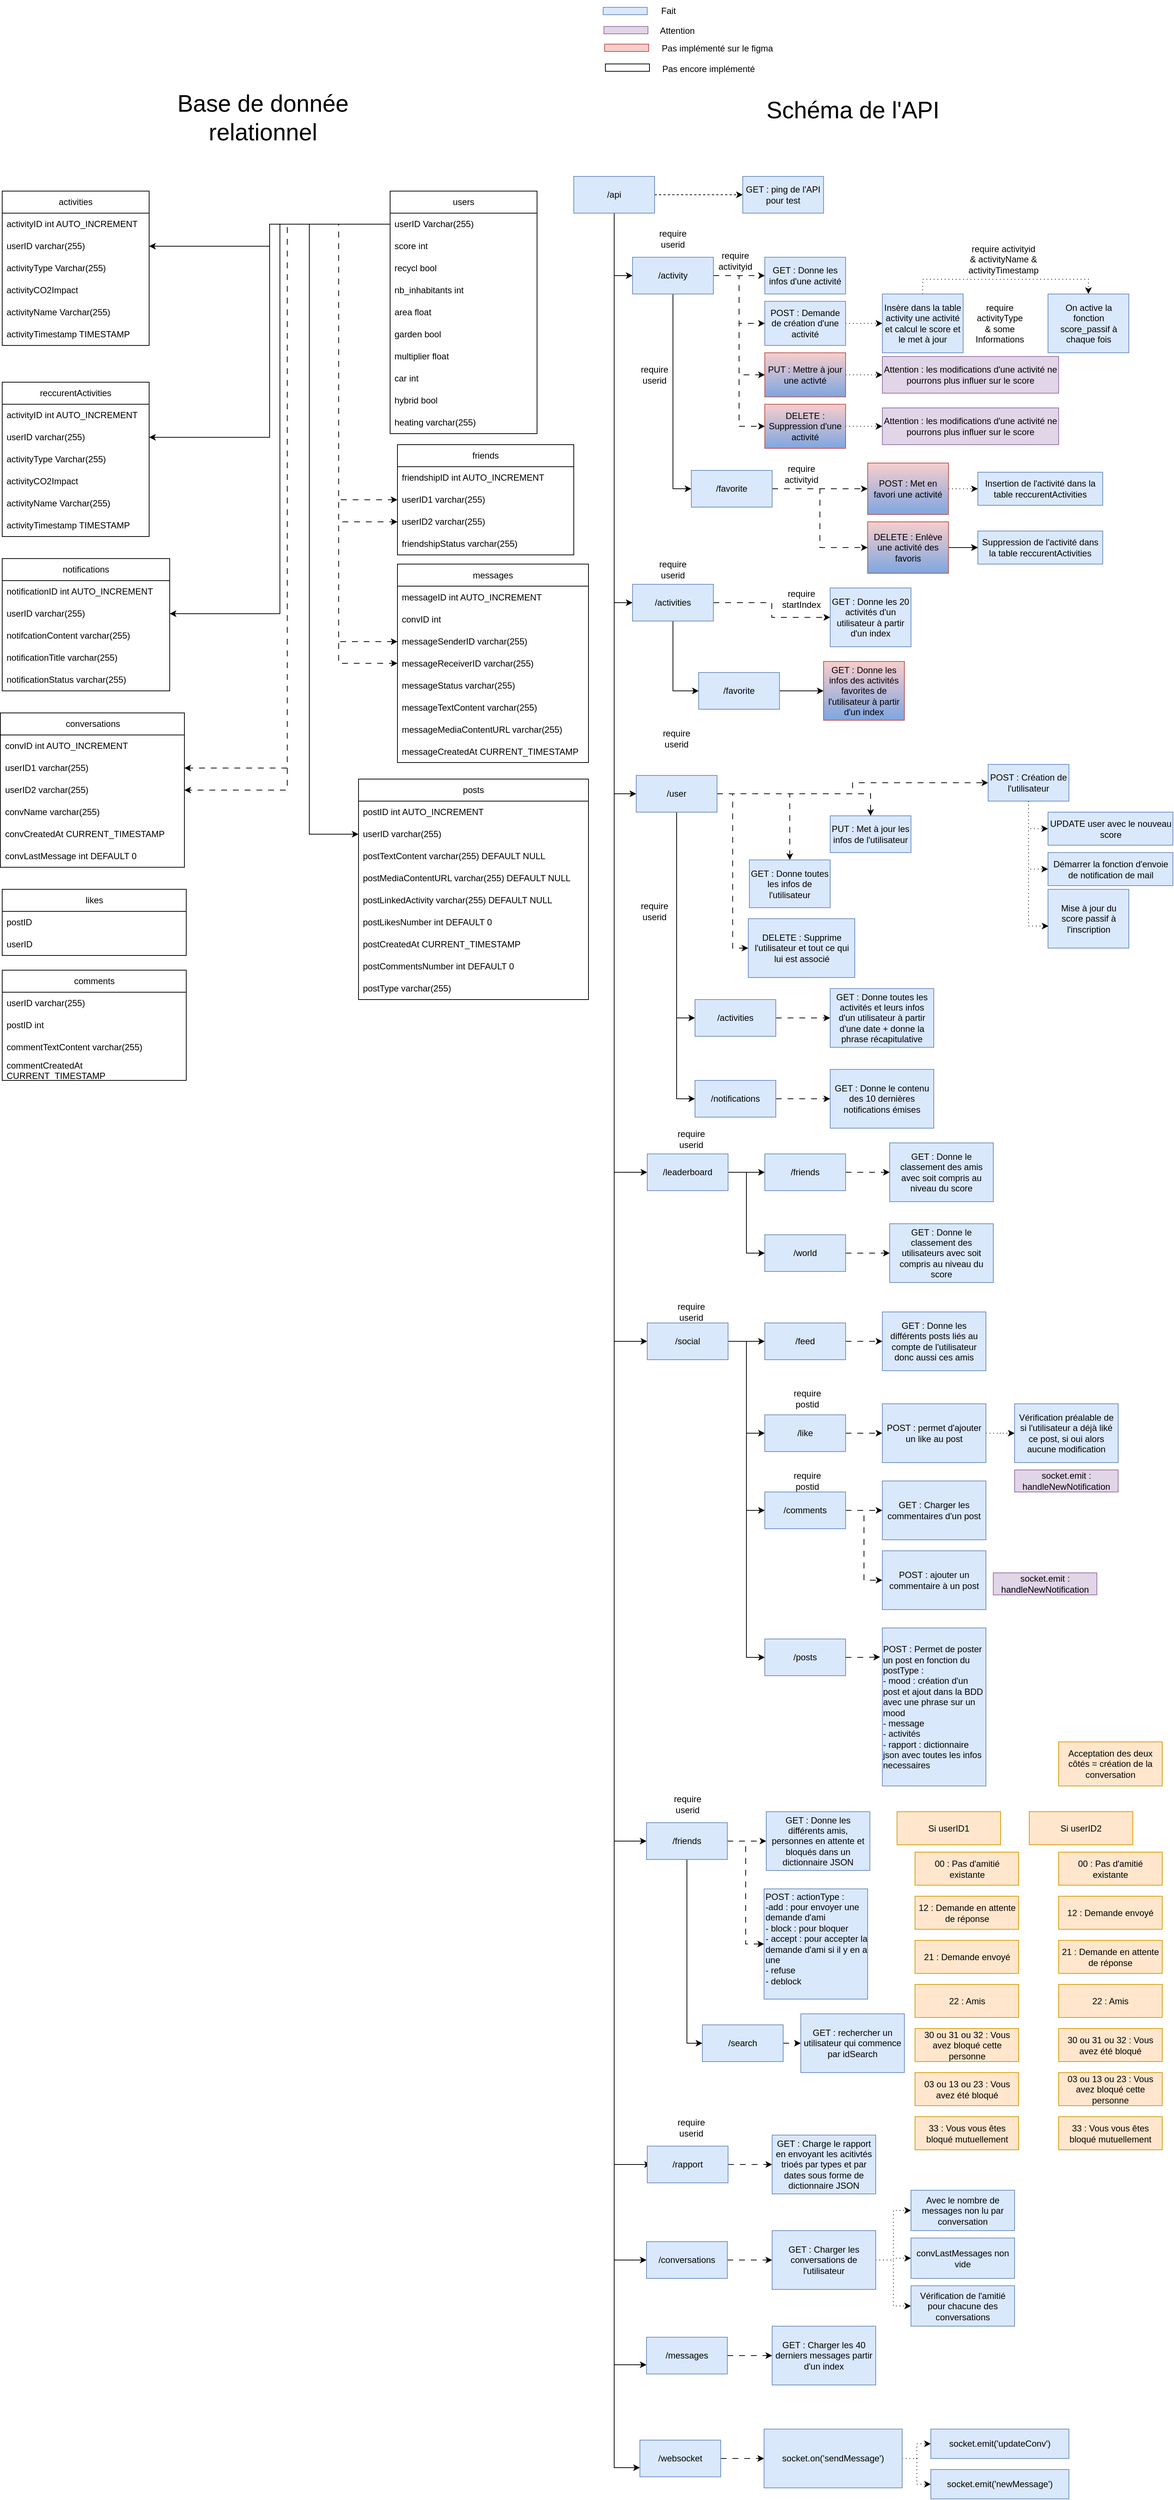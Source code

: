 <mxfile version="24.2.0" type="github">
  <diagram name="Page-1" id="jhAAQiRTMC3WOToZxg92">
    <mxGraphModel dx="1541" dy="3328" grid="1" gridSize="10" guides="1" tooltips="1" connect="1" arrows="1" fold="1" page="1" pageScale="1" pageWidth="827" pageHeight="1169" math="0" shadow="0">
      <root>
        <mxCell id="0" />
        <mxCell id="1" parent="0" />
        <mxCell id="wuqC6jIEuIp08qezgk6B-5" style="edgeStyle=orthogonalEdgeStyle;rounded=0;orthogonalLoop=1;jettySize=auto;html=1;dashed=1;" parent="1" source="wuqC6jIEuIp08qezgk6B-3" target="wuqC6jIEuIp08qezgk6B-4" edge="1">
          <mxGeometry relative="1" as="geometry" />
        </mxCell>
        <mxCell id="wuqC6jIEuIp08qezgk6B-9" style="edgeStyle=orthogonalEdgeStyle;rounded=0;orthogonalLoop=1;jettySize=auto;html=1;entryX=0;entryY=0.5;entryDx=0;entryDy=0;" parent="1" source="wuqC6jIEuIp08qezgk6B-3" target="wuqC6jIEuIp08qezgk6B-6" edge="1">
          <mxGeometry relative="1" as="geometry" />
        </mxCell>
        <mxCell id="wuqC6jIEuIp08qezgk6B-23" style="edgeStyle=orthogonalEdgeStyle;rounded=0;orthogonalLoop=1;jettySize=auto;html=1;entryX=0;entryY=0.5;entryDx=0;entryDy=0;" parent="1" source="wuqC6jIEuIp08qezgk6B-3" target="wuqC6jIEuIp08qezgk6B-22" edge="1">
          <mxGeometry relative="1" as="geometry" />
        </mxCell>
        <mxCell id="wuqC6jIEuIp08qezgk6B-60" style="edgeStyle=orthogonalEdgeStyle;rounded=0;orthogonalLoop=1;jettySize=auto;html=1;entryX=0;entryY=0.5;entryDx=0;entryDy=0;" parent="1" source="wuqC6jIEuIp08qezgk6B-3" target="wuqC6jIEuIp08qezgk6B-59" edge="1">
          <mxGeometry relative="1" as="geometry" />
        </mxCell>
        <mxCell id="wuqC6jIEuIp08qezgk6B-85" style="edgeStyle=orthogonalEdgeStyle;rounded=0;orthogonalLoop=1;jettySize=auto;html=1;entryX=0;entryY=0.5;entryDx=0;entryDy=0;" parent="1" source="wuqC6jIEuIp08qezgk6B-3" target="wuqC6jIEuIp08qezgk6B-80" edge="1">
          <mxGeometry relative="1" as="geometry" />
        </mxCell>
        <mxCell id="wuqC6jIEuIp08qezgk6B-91" style="edgeStyle=orthogonalEdgeStyle;rounded=0;orthogonalLoop=1;jettySize=auto;html=1;entryX=0;entryY=0.5;entryDx=0;entryDy=0;" parent="1" source="wuqC6jIEuIp08qezgk6B-3" target="wuqC6jIEuIp08qezgk6B-90" edge="1">
          <mxGeometry relative="1" as="geometry" />
        </mxCell>
        <mxCell id="wuqC6jIEuIp08qezgk6B-118" style="edgeStyle=orthogonalEdgeStyle;rounded=0;orthogonalLoop=1;jettySize=auto;html=1;entryX=0;entryY=0.5;entryDx=0;entryDy=0;" parent="1" source="wuqC6jIEuIp08qezgk6B-3" target="wuqC6jIEuIp08qezgk6B-117" edge="1">
          <mxGeometry relative="1" as="geometry" />
        </mxCell>
        <mxCell id="wuqC6jIEuIp08qezgk6B-153" style="edgeStyle=orthogonalEdgeStyle;rounded=0;orthogonalLoop=1;jettySize=auto;html=1;entryX=0;entryY=0.5;entryDx=0;entryDy=0;" parent="1" edge="1">
          <mxGeometry relative="1" as="geometry">
            <mxPoint x="65" y="-1100" as="sourcePoint" />
            <mxPoint x="115" y="1555" as="targetPoint" />
            <Array as="points">
              <mxPoint x="65" y="1555" />
            </Array>
          </mxGeometry>
        </mxCell>
        <mxCell id="wuqC6jIEuIp08qezgk6B-175" style="edgeStyle=orthogonalEdgeStyle;rounded=0;orthogonalLoop=1;jettySize=auto;html=1;entryX=0;entryY=0.5;entryDx=0;entryDy=0;" parent="1" source="wuqC6jIEuIp08qezgk6B-3" target="wuqC6jIEuIp08qezgk6B-157" edge="1">
          <mxGeometry relative="1" as="geometry" />
        </mxCell>
        <mxCell id="wuqC6jIEuIp08qezgk6B-176" style="edgeStyle=orthogonalEdgeStyle;rounded=0;orthogonalLoop=1;jettySize=auto;html=1;entryX=0;entryY=0.75;entryDx=0;entryDy=0;" parent="1" source="wuqC6jIEuIp08qezgk6B-3" target="wuqC6jIEuIp08qezgk6B-160" edge="1">
          <mxGeometry relative="1" as="geometry" />
        </mxCell>
        <mxCell id="wuqC6jIEuIp08qezgk6B-177" style="edgeStyle=orthogonalEdgeStyle;rounded=0;orthogonalLoop=1;jettySize=auto;html=1;entryX=0;entryY=0.75;entryDx=0;entryDy=0;" parent="1" source="wuqC6jIEuIp08qezgk6B-3" target="wuqC6jIEuIp08qezgk6B-173" edge="1">
          <mxGeometry relative="1" as="geometry" />
        </mxCell>
        <mxCell id="wuqC6jIEuIp08qezgk6B-3" value="/api" style="html=1;whiteSpace=wrap;fillColor=#dae8fc;strokeColor=#6c8ebf;" parent="1" vertex="1">
          <mxGeometry x="10" y="-1150" width="110" height="50" as="geometry" />
        </mxCell>
        <mxCell id="wuqC6jIEuIp08qezgk6B-4" value="GET : ping de l&#39;API pour test" style="html=1;whiteSpace=wrap;fillColor=#dae8fc;strokeColor=#6c8ebf;" parent="1" vertex="1">
          <mxGeometry x="240" y="-1150" width="110" height="50" as="geometry" />
        </mxCell>
        <mxCell id="wuqC6jIEuIp08qezgk6B-10" style="edgeStyle=orthogonalEdgeStyle;rounded=0;orthogonalLoop=1;jettySize=auto;html=1;dashed=1;dashPattern=8 8;" parent="1" source="wuqC6jIEuIp08qezgk6B-6" target="wuqC6jIEuIp08qezgk6B-7" edge="1">
          <mxGeometry relative="1" as="geometry" />
        </mxCell>
        <mxCell id="wuqC6jIEuIp08qezgk6B-11" style="edgeStyle=orthogonalEdgeStyle;rounded=0;orthogonalLoop=1;jettySize=auto;html=1;entryX=0;entryY=0.5;entryDx=0;entryDy=0;dashed=1;dashPattern=8 8;" parent="1" source="wuqC6jIEuIp08qezgk6B-6" target="wuqC6jIEuIp08qezgk6B-8" edge="1">
          <mxGeometry relative="1" as="geometry" />
        </mxCell>
        <mxCell id="wuqC6jIEuIp08qezgk6B-14" style="edgeStyle=orthogonalEdgeStyle;rounded=0;orthogonalLoop=1;jettySize=auto;html=1;entryX=0;entryY=0.5;entryDx=0;entryDy=0;dashed=1;dashPattern=8 8;" parent="1" source="wuqC6jIEuIp08qezgk6B-6" target="wuqC6jIEuIp08qezgk6B-12" edge="1">
          <mxGeometry relative="1" as="geometry" />
        </mxCell>
        <mxCell id="wuqC6jIEuIp08qezgk6B-15" style="edgeStyle=orthogonalEdgeStyle;rounded=0;orthogonalLoop=1;jettySize=auto;html=1;entryX=0;entryY=0.5;entryDx=0;entryDy=0;dashed=1;dashPattern=8 8;" parent="1" source="wuqC6jIEuIp08qezgk6B-6" target="wuqC6jIEuIp08qezgk6B-13" edge="1">
          <mxGeometry relative="1" as="geometry" />
        </mxCell>
        <mxCell id="wuqC6jIEuIp08qezgk6B-19" style="edgeStyle=orthogonalEdgeStyle;rounded=0;orthogonalLoop=1;jettySize=auto;html=1;entryX=0;entryY=0.5;entryDx=0;entryDy=0;" parent="1" source="wuqC6jIEuIp08qezgk6B-6" target="wuqC6jIEuIp08qezgk6B-16" edge="1">
          <mxGeometry relative="1" as="geometry" />
        </mxCell>
        <mxCell id="wuqC6jIEuIp08qezgk6B-6" value="/activity" style="html=1;whiteSpace=wrap;fillColor=#dae8fc;strokeColor=#6c8ebf;" parent="1" vertex="1">
          <mxGeometry x="90" y="-1040" width="110" height="50" as="geometry" />
        </mxCell>
        <mxCell id="wuqC6jIEuIp08qezgk6B-7" value="GET : Donne les infos d&#39;une activité" style="html=1;whiteSpace=wrap;fillColor=#dae8fc;strokeColor=#6c8ebf;" parent="1" vertex="1">
          <mxGeometry x="270" y="-1040" width="110" height="50" as="geometry" />
        </mxCell>
        <mxCell id="wuqC6jIEuIp08qezgk6B-39" style="edgeStyle=orthogonalEdgeStyle;rounded=0;orthogonalLoop=1;jettySize=auto;html=1;entryX=0;entryY=0.5;entryDx=0;entryDy=0;dashed=1;dashPattern=1 4;" parent="1" source="wuqC6jIEuIp08qezgk6B-8" target="wuqC6jIEuIp08qezgk6B-38" edge="1">
          <mxGeometry relative="1" as="geometry" />
        </mxCell>
        <mxCell id="wuqC6jIEuIp08qezgk6B-8" value="POST : Demande de création d&#39;une activité" style="html=1;whiteSpace=wrap;fillColor=#dae8fc;strokeColor=#6c8ebf;" parent="1" vertex="1">
          <mxGeometry x="270" y="-980" width="110" height="60" as="geometry" />
        </mxCell>
        <mxCell id="wuqC6jIEuIp08qezgk6B-41" style="edgeStyle=orthogonalEdgeStyle;rounded=0;orthogonalLoop=1;jettySize=auto;html=1;dashed=1;dashPattern=1 4;" parent="1" source="wuqC6jIEuIp08qezgk6B-12" target="wuqC6jIEuIp08qezgk6B-40" edge="1">
          <mxGeometry relative="1" as="geometry" />
        </mxCell>
        <mxCell id="wuqC6jIEuIp08qezgk6B-12" value="PUT : Mettre à jour une activté" style="html=1;whiteSpace=wrap;fillColor=#f8cecc;strokeColor=#b85450;gradientColor=#7EA6E0;" parent="1" vertex="1">
          <mxGeometry x="270" y="-910" width="110" height="60" as="geometry" />
        </mxCell>
        <mxCell id="wuqC6jIEuIp08qezgk6B-43" style="edgeStyle=orthogonalEdgeStyle;rounded=0;orthogonalLoop=1;jettySize=auto;html=1;entryX=0;entryY=0.5;entryDx=0;entryDy=0;dashed=1;dashPattern=1 4;" parent="1" source="wuqC6jIEuIp08qezgk6B-13" target="wuqC6jIEuIp08qezgk6B-42" edge="1">
          <mxGeometry relative="1" as="geometry" />
        </mxCell>
        <mxCell id="wuqC6jIEuIp08qezgk6B-13" value="DELETE : Suppression d&#39;une activité" style="html=1;whiteSpace=wrap;fillColor=#f8cecc;strokeColor=#b85450;gradientColor=#7EA6E0;" parent="1" vertex="1">
          <mxGeometry x="270" y="-840" width="110" height="60" as="geometry" />
        </mxCell>
        <mxCell id="wuqC6jIEuIp08qezgk6B-21" style="edgeStyle=orthogonalEdgeStyle;rounded=0;orthogonalLoop=1;jettySize=auto;html=1;entryX=0;entryY=0.5;entryDx=0;entryDy=0;dashed=1;dashPattern=8 8;" parent="1" source="wuqC6jIEuIp08qezgk6B-16" target="wuqC6jIEuIp08qezgk6B-18" edge="1">
          <mxGeometry relative="1" as="geometry" />
        </mxCell>
        <mxCell id="wuqC6jIEuIp08qezgk6B-33" style="edgeStyle=orthogonalEdgeStyle;rounded=0;orthogonalLoop=1;jettySize=auto;html=1;entryX=0;entryY=0.5;entryDx=0;entryDy=0;dashed=1;dashPattern=8 8;" parent="1" source="wuqC6jIEuIp08qezgk6B-16" target="wuqC6jIEuIp08qezgk6B-32" edge="1">
          <mxGeometry relative="1" as="geometry" />
        </mxCell>
        <mxCell id="wuqC6jIEuIp08qezgk6B-16" value="/favorite" style="html=1;whiteSpace=wrap;fillColor=#dae8fc;strokeColor=#6c8ebf;" parent="1" vertex="1">
          <mxGeometry x="170" y="-750" width="110" height="50" as="geometry" />
        </mxCell>
        <mxCell id="wuqC6jIEuIp08qezgk6B-48" style="edgeStyle=orthogonalEdgeStyle;rounded=0;orthogonalLoop=1;jettySize=auto;html=1;dashed=1;dashPattern=1 4;" parent="1" source="wuqC6jIEuIp08qezgk6B-18" target="wuqC6jIEuIp08qezgk6B-45" edge="1">
          <mxGeometry relative="1" as="geometry" />
        </mxCell>
        <mxCell id="wuqC6jIEuIp08qezgk6B-18" value="POST : Met en favori une activité" style="html=1;whiteSpace=wrap;fillColor=#f8cecc;strokeColor=#b85450;gradientColor=#7EA6E0;" parent="1" vertex="1">
          <mxGeometry x="410" y="-760" width="110" height="70" as="geometry" />
        </mxCell>
        <mxCell id="wuqC6jIEuIp08qezgk6B-25" style="edgeStyle=orthogonalEdgeStyle;rounded=0;orthogonalLoop=1;jettySize=auto;html=1;dashed=1;dashPattern=8 8;" parent="1" source="wuqC6jIEuIp08qezgk6B-22" target="wuqC6jIEuIp08qezgk6B-24" edge="1">
          <mxGeometry relative="1" as="geometry" />
        </mxCell>
        <mxCell id="wuqC6jIEuIp08qezgk6B-30" style="edgeStyle=orthogonalEdgeStyle;rounded=0;orthogonalLoop=1;jettySize=auto;html=1;entryX=0;entryY=0.5;entryDx=0;entryDy=0;" parent="1" source="wuqC6jIEuIp08qezgk6B-22" target="wuqC6jIEuIp08qezgk6B-29" edge="1">
          <mxGeometry relative="1" as="geometry" />
        </mxCell>
        <mxCell id="wuqC6jIEuIp08qezgk6B-22" value="/activities" style="html=1;whiteSpace=wrap;fillColor=#dae8fc;strokeColor=#6c8ebf;" parent="1" vertex="1">
          <mxGeometry x="90" y="-595" width="110" height="50" as="geometry" />
        </mxCell>
        <mxCell id="wuqC6jIEuIp08qezgk6B-24" value="GET : Donne les 20 activités d&#39;un utilisateur à partir d&#39;un index" style="html=1;whiteSpace=wrap;fillColor=#dae8fc;strokeColor=#6c8ebf;" parent="1" vertex="1">
          <mxGeometry x="359" y="-590" width="110" height="80" as="geometry" />
        </mxCell>
        <mxCell id="wuqC6jIEuIp08qezgk6B-27" value="GET : Donne les infos des activités favorites de l&#39;utilisateur à partir d&#39;un index" style="html=1;whiteSpace=wrap;fillColor=#f8cecc;strokeColor=#b85450;gradientColor=#7EA6E0;" parent="1" vertex="1">
          <mxGeometry x="350" y="-490" width="110" height="80" as="geometry" />
        </mxCell>
        <mxCell id="wuqC6jIEuIp08qezgk6B-31" style="edgeStyle=orthogonalEdgeStyle;rounded=0;orthogonalLoop=1;jettySize=auto;html=1;" parent="1" source="wuqC6jIEuIp08qezgk6B-29" target="wuqC6jIEuIp08qezgk6B-27" edge="1">
          <mxGeometry relative="1" as="geometry" />
        </mxCell>
        <mxCell id="wuqC6jIEuIp08qezgk6B-29" value="/favorite" style="html=1;whiteSpace=wrap;fillColor=#dae8fc;strokeColor=#6c8ebf;" parent="1" vertex="1">
          <mxGeometry x="180" y="-475" width="110" height="50" as="geometry" />
        </mxCell>
        <mxCell id="wuqC6jIEuIp08qezgk6B-47" style="edgeStyle=orthogonalEdgeStyle;rounded=0;orthogonalLoop=1;jettySize=auto;html=1;" parent="1" source="wuqC6jIEuIp08qezgk6B-32" target="wuqC6jIEuIp08qezgk6B-46" edge="1">
          <mxGeometry relative="1" as="geometry" />
        </mxCell>
        <mxCell id="wuqC6jIEuIp08qezgk6B-49" value="" style="edgeStyle=orthogonalEdgeStyle;rounded=0;orthogonalLoop=1;jettySize=auto;html=1;dashed=1;dashPattern=1 4;" parent="1" source="wuqC6jIEuIp08qezgk6B-32" target="wuqC6jIEuIp08qezgk6B-46" edge="1">
          <mxGeometry relative="1" as="geometry" />
        </mxCell>
        <mxCell id="wuqC6jIEuIp08qezgk6B-32" value="DELETE : Enlève une activité des favoris" style="html=1;whiteSpace=wrap;fillColor=#f8cecc;strokeColor=#b85450;gradientColor=#7EA6E0;" parent="1" vertex="1">
          <mxGeometry x="410" y="-680" width="110" height="70" as="geometry" />
        </mxCell>
        <mxCell id="wuqC6jIEuIp08qezgk6B-34" value="require userid" style="text;html=1;align=center;verticalAlign=middle;whiteSpace=wrap;rounded=0;" parent="1" vertex="1">
          <mxGeometry x="115" y="-1080" width="60" height="30" as="geometry" />
        </mxCell>
        <mxCell id="wuqC6jIEuIp08qezgk6B-35" value="require activityid" style="text;html=1;align=center;verticalAlign=middle;whiteSpace=wrap;rounded=0;" parent="1" vertex="1">
          <mxGeometry x="200" y="-1050" width="60" height="30" as="geometry" />
        </mxCell>
        <mxCell id="wuqC6jIEuIp08qezgk6B-36" value="require userid" style="text;html=1;align=center;verticalAlign=middle;whiteSpace=wrap;rounded=0;" parent="1" vertex="1">
          <mxGeometry x="90" y="-895" width="60" height="30" as="geometry" />
        </mxCell>
        <mxCell id="CAu3BEwP2BjoOPvajsjN-2" style="edgeStyle=orthogonalEdgeStyle;rounded=0;orthogonalLoop=1;jettySize=auto;html=1;entryX=0.5;entryY=0;entryDx=0;entryDy=0;dashed=1;dashPattern=1 4;" parent="1" source="wuqC6jIEuIp08qezgk6B-38" target="CAu3BEwP2BjoOPvajsjN-1" edge="1">
          <mxGeometry relative="1" as="geometry">
            <Array as="points">
              <mxPoint x="485" y="-1010" />
              <mxPoint x="711" y="-1010" />
            </Array>
          </mxGeometry>
        </mxCell>
        <mxCell id="wuqC6jIEuIp08qezgk6B-38" value="Insère dans la table activity une activité et calcul le score et le met à jour" style="html=1;whiteSpace=wrap;fillColor=#dae8fc;strokeColor=#6c8ebf;" parent="1" vertex="1">
          <mxGeometry x="430" y="-990" width="110" height="80" as="geometry" />
        </mxCell>
        <mxCell id="wuqC6jIEuIp08qezgk6B-40" value="Attention : les modifications d&#39;une activité ne pourrons plus influer sur le score" style="html=1;whiteSpace=wrap;fillColor=#e1d5e7;strokeColor=#9673a6;" parent="1" vertex="1">
          <mxGeometry x="430" y="-905" width="240" height="50" as="geometry" />
        </mxCell>
        <mxCell id="wuqC6jIEuIp08qezgk6B-42" value="Attention : les modifications d&#39;une activité ne pourrons plus influer sur le score" style="html=1;whiteSpace=wrap;fillColor=#e1d5e7;strokeColor=#9673a6;" parent="1" vertex="1">
          <mxGeometry x="430" y="-835" width="240" height="50" as="geometry" />
        </mxCell>
        <mxCell id="wuqC6jIEuIp08qezgk6B-44" value="require activityid" style="text;html=1;align=center;verticalAlign=middle;whiteSpace=wrap;rounded=0;" parent="1" vertex="1">
          <mxGeometry x="290" y="-760" width="60" height="30" as="geometry" />
        </mxCell>
        <mxCell id="wuqC6jIEuIp08qezgk6B-45" value="Insertion de l&#39;activité dans la table reccurentActivities" style="html=1;whiteSpace=wrap;fillColor=#dae8fc;strokeColor=#6c8ebf;" parent="1" vertex="1">
          <mxGeometry x="560" y="-747.5" width="170" height="45" as="geometry" />
        </mxCell>
        <mxCell id="wuqC6jIEuIp08qezgk6B-46" value="Suppression de l&#39;activité dans la table reccurentActivities" style="html=1;whiteSpace=wrap;fillColor=#dae8fc;strokeColor=#6c8ebf;" parent="1" vertex="1">
          <mxGeometry x="560" y="-667.5" width="170" height="45" as="geometry" />
        </mxCell>
        <mxCell id="wuqC6jIEuIp08qezgk6B-50" value="require userid" style="text;html=1;align=center;verticalAlign=middle;whiteSpace=wrap;rounded=0;" parent="1" vertex="1">
          <mxGeometry x="115" y="-630" width="60" height="30" as="geometry" />
        </mxCell>
        <mxCell id="wuqC6jIEuIp08qezgk6B-64" style="edgeStyle=orthogonalEdgeStyle;rounded=0;orthogonalLoop=1;jettySize=auto;html=1;dashed=1;dashPattern=8 8;" parent="1" source="wuqC6jIEuIp08qezgk6B-59" target="wuqC6jIEuIp08qezgk6B-61" edge="1">
          <mxGeometry relative="1" as="geometry" />
        </mxCell>
        <mxCell id="wuqC6jIEuIp08qezgk6B-66" style="edgeStyle=orthogonalEdgeStyle;rounded=0;orthogonalLoop=1;jettySize=auto;html=1;entryX=0;entryY=0.5;entryDx=0;entryDy=0;dashed=1;dashPattern=8 8;" parent="1" source="wuqC6jIEuIp08qezgk6B-59" target="wuqC6jIEuIp08qezgk6B-63" edge="1">
          <mxGeometry relative="1" as="geometry" />
        </mxCell>
        <mxCell id="wuqC6jIEuIp08qezgk6B-71" style="edgeStyle=orthogonalEdgeStyle;rounded=0;orthogonalLoop=1;jettySize=auto;html=1;entryX=0;entryY=0.5;entryDx=0;entryDy=0;" parent="1" source="wuqC6jIEuIp08qezgk6B-59" target="wuqC6jIEuIp08qezgk6B-69" edge="1">
          <mxGeometry relative="1" as="geometry" />
        </mxCell>
        <mxCell id="wuqC6jIEuIp08qezgk6B-78" style="edgeStyle=orthogonalEdgeStyle;rounded=0;orthogonalLoop=1;jettySize=auto;html=1;entryX=0;entryY=0.5;entryDx=0;entryDy=0;" parent="1" source="wuqC6jIEuIp08qezgk6B-59" target="wuqC6jIEuIp08qezgk6B-76" edge="1">
          <mxGeometry relative="1" as="geometry" />
        </mxCell>
        <mxCell id="iu74Z957g5xioMOJV0q_-41" style="edgeStyle=orthogonalEdgeStyle;rounded=0;orthogonalLoop=1;jettySize=auto;html=1;entryX=0.5;entryY=0;entryDx=0;entryDy=0;dashed=1;dashPattern=8 8;" parent="1" source="wuqC6jIEuIp08qezgk6B-59" target="wuqC6jIEuIp08qezgk6B-148" edge="1">
          <mxGeometry relative="1" as="geometry" />
        </mxCell>
        <mxCell id="iu74Z957g5xioMOJV0q_-42" style="edgeStyle=orthogonalEdgeStyle;rounded=0;orthogonalLoop=1;jettySize=auto;html=1;entryX=0;entryY=0.5;entryDx=0;entryDy=0;dashed=1;dashPattern=8 8;" parent="1" source="wuqC6jIEuIp08qezgk6B-59" target="wuqC6jIEuIp08qezgk6B-169" edge="1">
          <mxGeometry relative="1" as="geometry" />
        </mxCell>
        <mxCell id="wuqC6jIEuIp08qezgk6B-59" value="/user" style="html=1;whiteSpace=wrap;fillColor=#dae8fc;strokeColor=#6c8ebf;" parent="1" vertex="1">
          <mxGeometry x="95" y="-335" width="110" height="50" as="geometry" />
        </mxCell>
        <mxCell id="wuqC6jIEuIp08qezgk6B-61" value="GET : Donne toutes les infos de l&#39;utilisateur" style="html=1;whiteSpace=wrap;fillColor=#dae8fc;strokeColor=#6c8ebf;" parent="1" vertex="1">
          <mxGeometry x="249" y="-220" width="110" height="65" as="geometry" />
        </mxCell>
        <mxCell id="wuqC6jIEuIp08qezgk6B-63" value="DELETE : Supprime l&#39;utilisateur et tout ce qui lui est associé" style="html=1;whiteSpace=wrap;fillColor=#dae8fc;strokeColor=#6c8ebf;" parent="1" vertex="1">
          <mxGeometry x="247.5" y="-140" width="145" height="80" as="geometry" />
        </mxCell>
        <mxCell id="wuqC6jIEuIp08qezgk6B-72" style="edgeStyle=orthogonalEdgeStyle;rounded=0;orthogonalLoop=1;jettySize=auto;html=1;dashed=1;dashPattern=8 8;" parent="1" source="wuqC6jIEuIp08qezgk6B-69" target="wuqC6jIEuIp08qezgk6B-70" edge="1">
          <mxGeometry relative="1" as="geometry" />
        </mxCell>
        <mxCell id="wuqC6jIEuIp08qezgk6B-69" value="/activities" style="html=1;whiteSpace=wrap;fillColor=#dae8fc;strokeColor=#6c8ebf;" parent="1" vertex="1">
          <mxGeometry x="175" y="-30" width="110" height="50" as="geometry" />
        </mxCell>
        <mxCell id="wuqC6jIEuIp08qezgk6B-70" value="GET : Donne toutes les activités et leurs infos d&#39;un utilisateur à partir d&#39;une date + donne la phrase récapitulative" style="html=1;whiteSpace=wrap;fillColor=#dae8fc;strokeColor=#6c8ebf;" parent="1" vertex="1">
          <mxGeometry x="359" y="-45" width="141" height="80" as="geometry" />
        </mxCell>
        <mxCell id="wuqC6jIEuIp08qezgk6B-74" value="require userid" style="text;html=1;align=center;verticalAlign=middle;whiteSpace=wrap;rounded=0;" parent="1" vertex="1">
          <mxGeometry x="120" y="-400" width="60" height="30" as="geometry" />
        </mxCell>
        <mxCell id="wuqC6jIEuIp08qezgk6B-75" value="require userid" style="text;html=1;align=center;verticalAlign=middle;whiteSpace=wrap;rounded=0;" parent="1" vertex="1">
          <mxGeometry x="90" y="-165" width="60" height="30" as="geometry" />
        </mxCell>
        <mxCell id="wuqC6jIEuIp08qezgk6B-79" style="edgeStyle=orthogonalEdgeStyle;rounded=0;orthogonalLoop=1;jettySize=auto;html=1;dashed=1;dashPattern=8 8;" parent="1" source="wuqC6jIEuIp08qezgk6B-76" target="wuqC6jIEuIp08qezgk6B-77" edge="1">
          <mxGeometry relative="1" as="geometry" />
        </mxCell>
        <mxCell id="wuqC6jIEuIp08qezgk6B-76" value="/notifications" style="html=1;whiteSpace=wrap;fillColor=#dae8fc;strokeColor=#6c8ebf;" parent="1" vertex="1">
          <mxGeometry x="175" y="80" width="110" height="50" as="geometry" />
        </mxCell>
        <mxCell id="wuqC6jIEuIp08qezgk6B-77" value="GET : Donne le contenu des 10 dernières notifications émises" style="html=1;whiteSpace=wrap;fillColor=#dae8fc;strokeColor=#6c8ebf;" parent="1" vertex="1">
          <mxGeometry x="359" y="65" width="141" height="80" as="geometry" />
        </mxCell>
        <mxCell id="wuqC6jIEuIp08qezgk6B-86" style="edgeStyle=orthogonalEdgeStyle;rounded=0;orthogonalLoop=1;jettySize=auto;html=1;entryX=0;entryY=0.5;entryDx=0;entryDy=0;" parent="1" source="wuqC6jIEuIp08qezgk6B-80" target="wuqC6jIEuIp08qezgk6B-82" edge="1">
          <mxGeometry relative="1" as="geometry" />
        </mxCell>
        <mxCell id="wuqC6jIEuIp08qezgk6B-87" style="edgeStyle=orthogonalEdgeStyle;rounded=0;orthogonalLoop=1;jettySize=auto;html=1;entryX=0;entryY=0.5;entryDx=0;entryDy=0;" parent="1" source="wuqC6jIEuIp08qezgk6B-80" target="wuqC6jIEuIp08qezgk6B-84" edge="1">
          <mxGeometry relative="1" as="geometry" />
        </mxCell>
        <mxCell id="wuqC6jIEuIp08qezgk6B-80" value="/leaderboard" style="html=1;whiteSpace=wrap;fillColor=#dae8fc;strokeColor=#6c8ebf;" parent="1" vertex="1">
          <mxGeometry x="110" y="180" width="110" height="50" as="geometry" />
        </mxCell>
        <mxCell id="wuqC6jIEuIp08qezgk6B-81" value="GET : Donne le classement des amis avec soit compris au niveau du score" style="html=1;whiteSpace=wrap;fillColor=#dae8fc;strokeColor=#6c8ebf;" parent="1" vertex="1">
          <mxGeometry x="440" y="165" width="141" height="80" as="geometry" />
        </mxCell>
        <mxCell id="wuqC6jIEuIp08qezgk6B-88" style="edgeStyle=orthogonalEdgeStyle;rounded=0;orthogonalLoop=1;jettySize=auto;html=1;dashed=1;dashPattern=8 8;" parent="1" source="wuqC6jIEuIp08qezgk6B-82" target="wuqC6jIEuIp08qezgk6B-81" edge="1">
          <mxGeometry relative="1" as="geometry" />
        </mxCell>
        <mxCell id="wuqC6jIEuIp08qezgk6B-82" value="/friends" style="html=1;whiteSpace=wrap;fillColor=#dae8fc;strokeColor=#6c8ebf;" parent="1" vertex="1">
          <mxGeometry x="270" y="180" width="110" height="50" as="geometry" />
        </mxCell>
        <mxCell id="wuqC6jIEuIp08qezgk6B-83" value="GET : Donne le classement des utilisateurs avec soit compris au niveau du score" style="html=1;whiteSpace=wrap;fillColor=#dae8fc;strokeColor=#6c8ebf;" parent="1" vertex="1">
          <mxGeometry x="440" y="275" width="141" height="80" as="geometry" />
        </mxCell>
        <mxCell id="wuqC6jIEuIp08qezgk6B-89" style="edgeStyle=orthogonalEdgeStyle;rounded=0;orthogonalLoop=1;jettySize=auto;html=1;dashed=1;dashPattern=8 8;" parent="1" source="wuqC6jIEuIp08qezgk6B-84" target="wuqC6jIEuIp08qezgk6B-83" edge="1">
          <mxGeometry relative="1" as="geometry" />
        </mxCell>
        <mxCell id="wuqC6jIEuIp08qezgk6B-84" value="/world" style="html=1;whiteSpace=wrap;fillColor=#dae8fc;strokeColor=#6c8ebf;" parent="1" vertex="1">
          <mxGeometry x="270" y="290" width="110" height="50" as="geometry" />
        </mxCell>
        <mxCell id="wuqC6jIEuIp08qezgk6B-100" style="edgeStyle=orthogonalEdgeStyle;rounded=0;orthogonalLoop=1;jettySize=auto;html=1;entryX=0;entryY=0.5;entryDx=0;entryDy=0;" parent="1" source="wuqC6jIEuIp08qezgk6B-90" target="wuqC6jIEuIp08qezgk6B-92" edge="1">
          <mxGeometry relative="1" as="geometry" />
        </mxCell>
        <mxCell id="wuqC6jIEuIp08qezgk6B-101" style="edgeStyle=orthogonalEdgeStyle;rounded=0;orthogonalLoop=1;jettySize=auto;html=1;entryX=0;entryY=0.5;entryDx=0;entryDy=0;" parent="1" source="wuqC6jIEuIp08qezgk6B-90" target="wuqC6jIEuIp08qezgk6B-94" edge="1">
          <mxGeometry relative="1" as="geometry" />
        </mxCell>
        <mxCell id="wuqC6jIEuIp08qezgk6B-109" style="edgeStyle=orthogonalEdgeStyle;rounded=0;orthogonalLoop=1;jettySize=auto;html=1;entryX=0;entryY=0.5;entryDx=0;entryDy=0;" parent="1" source="wuqC6jIEuIp08qezgk6B-90" target="wuqC6jIEuIp08qezgk6B-105" edge="1">
          <mxGeometry relative="1" as="geometry" />
        </mxCell>
        <mxCell id="wuqC6jIEuIp08qezgk6B-115" style="edgeStyle=orthogonalEdgeStyle;rounded=0;orthogonalLoop=1;jettySize=auto;html=1;entryX=0;entryY=0.5;entryDx=0;entryDy=0;" parent="1" source="wuqC6jIEuIp08qezgk6B-90" target="wuqC6jIEuIp08qezgk6B-113" edge="1">
          <mxGeometry relative="1" as="geometry" />
        </mxCell>
        <mxCell id="wuqC6jIEuIp08qezgk6B-90" value="/social" style="html=1;whiteSpace=wrap;fillColor=#dae8fc;strokeColor=#6c8ebf;" parent="1" vertex="1">
          <mxGeometry x="110" y="410" width="110" height="50" as="geometry" />
        </mxCell>
        <mxCell id="wuqC6jIEuIp08qezgk6B-102" style="edgeStyle=orthogonalEdgeStyle;rounded=0;orthogonalLoop=1;jettySize=auto;html=1;dashed=1;dashPattern=8 8;" parent="1" source="wuqC6jIEuIp08qezgk6B-92" target="wuqC6jIEuIp08qezgk6B-93" edge="1">
          <mxGeometry relative="1" as="geometry" />
        </mxCell>
        <mxCell id="wuqC6jIEuIp08qezgk6B-92" value="/feed" style="html=1;whiteSpace=wrap;fillColor=#dae8fc;strokeColor=#6c8ebf;" parent="1" vertex="1">
          <mxGeometry x="270" y="410" width="110" height="50" as="geometry" />
        </mxCell>
        <mxCell id="wuqC6jIEuIp08qezgk6B-93" value="GET : Donne les différents posts liés au compte de l&#39;utilisateur donc aussi ces amis" style="html=1;whiteSpace=wrap;fillColor=#dae8fc;strokeColor=#6c8ebf;" parent="1" vertex="1">
          <mxGeometry x="430" y="395" width="141" height="80" as="geometry" />
        </mxCell>
        <mxCell id="wuqC6jIEuIp08qezgk6B-103" style="edgeStyle=orthogonalEdgeStyle;rounded=0;orthogonalLoop=1;jettySize=auto;html=1;entryX=0;entryY=0.5;entryDx=0;entryDy=0;dashed=1;dashPattern=8 8;" parent="1" source="wuqC6jIEuIp08qezgk6B-94" target="wuqC6jIEuIp08qezgk6B-95" edge="1">
          <mxGeometry relative="1" as="geometry" />
        </mxCell>
        <mxCell id="wuqC6jIEuIp08qezgk6B-94" value="/like" style="html=1;whiteSpace=wrap;fillColor=#dae8fc;strokeColor=#6c8ebf;" parent="1" vertex="1">
          <mxGeometry x="270" y="535" width="110" height="50" as="geometry" />
        </mxCell>
        <mxCell id="wuqC6jIEuIp08qezgk6B-104" style="edgeStyle=orthogonalEdgeStyle;rounded=0;orthogonalLoop=1;jettySize=auto;html=1;dashed=1;dashPattern=1 4;" parent="1" source="wuqC6jIEuIp08qezgk6B-95" target="wuqC6jIEuIp08qezgk6B-96" edge="1">
          <mxGeometry relative="1" as="geometry" />
        </mxCell>
        <mxCell id="wuqC6jIEuIp08qezgk6B-95" value="POST : permet d&#39;ajouter un like au post" style="html=1;whiteSpace=wrap;fillColor=#dae8fc;strokeColor=#6c8ebf;" parent="1" vertex="1">
          <mxGeometry x="430" y="520" width="141" height="80" as="geometry" />
        </mxCell>
        <mxCell id="wuqC6jIEuIp08qezgk6B-96" value="Vérification préalable de si l&#39;utilisateur a déjà liké ce post, si oui alors aucune modification" style="html=1;whiteSpace=wrap;fillColor=#dae8fc;strokeColor=#6c8ebf;" parent="1" vertex="1">
          <mxGeometry x="610" y="520" width="141" height="80" as="geometry" />
        </mxCell>
        <mxCell id="wuqC6jIEuIp08qezgk6B-97" value="require userid" style="text;html=1;align=center;verticalAlign=middle;whiteSpace=wrap;rounded=0;" parent="1" vertex="1">
          <mxGeometry x="140" y="145" width="60" height="30" as="geometry" />
        </mxCell>
        <mxCell id="wuqC6jIEuIp08qezgk6B-99" value="require userid" style="text;html=1;align=center;verticalAlign=middle;whiteSpace=wrap;rounded=0;" parent="1" vertex="1">
          <mxGeometry x="140" y="380" width="60" height="30" as="geometry" />
        </mxCell>
        <mxCell id="wuqC6jIEuIp08qezgk6B-110" style="edgeStyle=orthogonalEdgeStyle;rounded=0;orthogonalLoop=1;jettySize=auto;html=1;dashed=1;dashPattern=8 8;" parent="1" source="wuqC6jIEuIp08qezgk6B-105" target="wuqC6jIEuIp08qezgk6B-107" edge="1">
          <mxGeometry relative="1" as="geometry" />
        </mxCell>
        <mxCell id="wuqC6jIEuIp08qezgk6B-111" style="edgeStyle=orthogonalEdgeStyle;rounded=0;orthogonalLoop=1;jettySize=auto;html=1;entryX=0;entryY=0.5;entryDx=0;entryDy=0;dashed=1;dashPattern=8 8;" parent="1" source="wuqC6jIEuIp08qezgk6B-105" target="wuqC6jIEuIp08qezgk6B-108" edge="1">
          <mxGeometry relative="1" as="geometry" />
        </mxCell>
        <mxCell id="wuqC6jIEuIp08qezgk6B-105" value="/comments" style="html=1;whiteSpace=wrap;fillColor=#dae8fc;strokeColor=#6c8ebf;" parent="1" vertex="1">
          <mxGeometry x="270" y="640" width="110" height="50" as="geometry" />
        </mxCell>
        <mxCell id="wuqC6jIEuIp08qezgk6B-106" value="require postid" style="text;html=1;align=center;verticalAlign=middle;whiteSpace=wrap;rounded=0;" parent="1" vertex="1">
          <mxGeometry x="298" y="498" width="60" height="30" as="geometry" />
        </mxCell>
        <mxCell id="wuqC6jIEuIp08qezgk6B-107" value="GET : Charger les commentaires d&#39;un post" style="html=1;whiteSpace=wrap;fillColor=#dae8fc;strokeColor=#6c8ebf;" parent="1" vertex="1">
          <mxGeometry x="430" y="625" width="141" height="80" as="geometry" />
        </mxCell>
        <mxCell id="wuqC6jIEuIp08qezgk6B-108" value="POST : ajouter un commentaire à un post" style="html=1;whiteSpace=wrap;fillColor=#dae8fc;strokeColor=#6c8ebf;" parent="1" vertex="1">
          <mxGeometry x="430" y="720" width="141" height="80" as="geometry" />
        </mxCell>
        <mxCell id="wuqC6jIEuIp08qezgk6B-112" value="require postid" style="text;html=1;align=center;verticalAlign=middle;whiteSpace=wrap;rounded=0;" parent="1" vertex="1">
          <mxGeometry x="298" y="610" width="60" height="30" as="geometry" />
        </mxCell>
        <mxCell id="wuqC6jIEuIp08qezgk6B-113" value="/posts" style="html=1;whiteSpace=wrap;fillColor=#dae8fc;strokeColor=#6c8ebf;" parent="1" vertex="1">
          <mxGeometry x="270" y="840" width="110" height="50" as="geometry" />
        </mxCell>
        <mxCell id="wuqC6jIEuIp08qezgk6B-114" value="&lt;div align=&quot;left&quot;&gt;POST : Permet de poster un post en fonction du postType : &lt;br&gt;- mood : création d&#39;un post et ajout dans la BDD avec une phrase sur un mood&lt;br&gt;- message&lt;br&gt;- activités&lt;br&gt;- rapport : dictionnaire json avec toutes les infos necessaires&lt;br&gt;&lt;/div&gt;" style="html=1;whiteSpace=wrap;fillColor=#dae8fc;strokeColor=#6c8ebf;" parent="1" vertex="1">
          <mxGeometry x="430" y="825" width="141" height="215" as="geometry" />
        </mxCell>
        <mxCell id="wuqC6jIEuIp08qezgk6B-116" style="edgeStyle=orthogonalEdgeStyle;rounded=0;orthogonalLoop=1;jettySize=auto;html=1;entryX=-0.022;entryY=0.184;entryDx=0;entryDy=0;entryPerimeter=0;dashed=1;dashPattern=8 8;" parent="1" source="wuqC6jIEuIp08qezgk6B-113" target="wuqC6jIEuIp08qezgk6B-114" edge="1">
          <mxGeometry relative="1" as="geometry" />
        </mxCell>
        <mxCell id="wuqC6jIEuIp08qezgk6B-121" style="edgeStyle=orthogonalEdgeStyle;rounded=0;orthogonalLoop=1;jettySize=auto;html=1;dashed=1;dashPattern=8 8;" parent="1" source="wuqC6jIEuIp08qezgk6B-117" target="wuqC6jIEuIp08qezgk6B-119" edge="1">
          <mxGeometry relative="1" as="geometry" />
        </mxCell>
        <mxCell id="wuqC6jIEuIp08qezgk6B-143" style="edgeStyle=orthogonalEdgeStyle;rounded=0;orthogonalLoop=1;jettySize=auto;html=1;entryX=0;entryY=0.5;entryDx=0;entryDy=0;dashed=1;dashPattern=8 8;" parent="1" source="wuqC6jIEuIp08qezgk6B-117" target="wuqC6jIEuIp08qezgk6B-142" edge="1">
          <mxGeometry relative="1" as="geometry" />
        </mxCell>
        <mxCell id="wuqC6jIEuIp08qezgk6B-146" style="edgeStyle=orthogonalEdgeStyle;rounded=0;orthogonalLoop=1;jettySize=auto;html=1;entryX=0;entryY=0.5;entryDx=0;entryDy=0;" parent="1" source="wuqC6jIEuIp08qezgk6B-117" target="wuqC6jIEuIp08qezgk6B-144" edge="1">
          <mxGeometry relative="1" as="geometry" />
        </mxCell>
        <mxCell id="wuqC6jIEuIp08qezgk6B-117" value="/friends" style="html=1;whiteSpace=wrap;fillColor=#dae8fc;strokeColor=#6c8ebf;" parent="1" vertex="1">
          <mxGeometry x="109" y="1090" width="110" height="50" as="geometry" />
        </mxCell>
        <mxCell id="wuqC6jIEuIp08qezgk6B-119" value="GET : Donne les différents amis, personnes en attente et bloqués dans un dictionnaire JSON" style="html=1;whiteSpace=wrap;fillColor=#dae8fc;strokeColor=#6c8ebf;" parent="1" vertex="1">
          <mxGeometry x="272" y="1075" width="141" height="80" as="geometry" />
        </mxCell>
        <mxCell id="wuqC6jIEuIp08qezgk6B-120" value="require userid" style="text;html=1;align=center;verticalAlign=middle;whiteSpace=wrap;rounded=0;" parent="1" vertex="1">
          <mxGeometry x="135" y="1050" width="60" height="30" as="geometry" />
        </mxCell>
        <mxCell id="wuqC6jIEuIp08qezgk6B-122" value="00 : Pas d&#39;amitié existante" style="html=1;whiteSpace=wrap;fillColor=#ffe6cc;strokeColor=#d79b00;" parent="1" vertex="1">
          <mxGeometry x="474.5" y="1130" width="141" height="45" as="geometry" />
        </mxCell>
        <mxCell id="wuqC6jIEuIp08qezgk6B-125" value="22 : Amis" style="html=1;whiteSpace=wrap;fillColor=#ffe6cc;strokeColor=#d79b00;" parent="1" vertex="1">
          <mxGeometry x="474.5" y="1310" width="141" height="45" as="geometry" />
        </mxCell>
        <mxCell id="wuqC6jIEuIp08qezgk6B-127" value="Si userID1" style="html=1;whiteSpace=wrap;fillColor=#ffe6cc;strokeColor=#d79b00;" parent="1" vertex="1">
          <mxGeometry x="450" y="1075" width="141" height="45" as="geometry" />
        </mxCell>
        <mxCell id="wuqC6jIEuIp08qezgk6B-128" value="12 : Demande en attente de réponse" style="html=1;whiteSpace=wrap;fillColor=#ffe6cc;strokeColor=#d79b00;" parent="1" vertex="1">
          <mxGeometry x="474.5" y="1190" width="141" height="45" as="geometry" />
        </mxCell>
        <mxCell id="wuqC6jIEuIp08qezgk6B-129" value="21 : Demande envoyé" style="html=1;whiteSpace=wrap;fillColor=#ffe6cc;strokeColor=#d79b00;" parent="1" vertex="1">
          <mxGeometry x="474.5" y="1250" width="141" height="45" as="geometry" />
        </mxCell>
        <mxCell id="wuqC6jIEuIp08qezgk6B-130" value="30 ou 31 ou 32 : Vous avez bloqué cette personne" style="html=1;whiteSpace=wrap;fillColor=#ffe6cc;strokeColor=#d79b00;" parent="1" vertex="1">
          <mxGeometry x="474.5" y="1370" width="141" height="45" as="geometry" />
        </mxCell>
        <mxCell id="wuqC6jIEuIp08qezgk6B-131" value="03 ou 13 ou 23 : Vous avez été bloqué" style="html=1;whiteSpace=wrap;fillColor=#ffe6cc;strokeColor=#d79b00;" parent="1" vertex="1">
          <mxGeometry x="474.5" y="1430" width="141" height="45" as="geometry" />
        </mxCell>
        <mxCell id="wuqC6jIEuIp08qezgk6B-132" value="33 : Vous vous êtes bloqué mutuellement" style="html=1;whiteSpace=wrap;fillColor=#ffe6cc;strokeColor=#d79b00;" parent="1" vertex="1">
          <mxGeometry x="474.5" y="1490" width="141" height="45" as="geometry" />
        </mxCell>
        <mxCell id="wuqC6jIEuIp08qezgk6B-133" value="Si userID2" style="html=1;whiteSpace=wrap;fillColor=#ffe6cc;strokeColor=#d79b00;" parent="1" vertex="1">
          <mxGeometry x="630" y="1075" width="141" height="45" as="geometry" />
        </mxCell>
        <mxCell id="wuqC6jIEuIp08qezgk6B-134" value="00 : Pas d&#39;amitié existante" style="html=1;whiteSpace=wrap;fillColor=#ffe6cc;strokeColor=#d79b00;" parent="1" vertex="1">
          <mxGeometry x="670" y="1130" width="141" height="45" as="geometry" />
        </mxCell>
        <mxCell id="wuqC6jIEuIp08qezgk6B-135" value="22 : Amis" style="html=1;whiteSpace=wrap;fillColor=#ffe6cc;strokeColor=#d79b00;" parent="1" vertex="1">
          <mxGeometry x="670" y="1310" width="141" height="45" as="geometry" />
        </mxCell>
        <mxCell id="wuqC6jIEuIp08qezgk6B-136" value="12 : Demande envoyé" style="html=1;whiteSpace=wrap;fillColor=#ffe6cc;strokeColor=#d79b00;" parent="1" vertex="1">
          <mxGeometry x="670" y="1190" width="141" height="45" as="geometry" />
        </mxCell>
        <mxCell id="wuqC6jIEuIp08qezgk6B-137" value="21 : Demande en attente de réponse" style="html=1;whiteSpace=wrap;fillColor=#ffe6cc;strokeColor=#d79b00;" parent="1" vertex="1">
          <mxGeometry x="670" y="1250" width="141" height="45" as="geometry" />
        </mxCell>
        <mxCell id="wuqC6jIEuIp08qezgk6B-138" value="30 ou 31 ou 32 : Vous avez été bloqué" style="html=1;whiteSpace=wrap;fillColor=#ffe6cc;strokeColor=#d79b00;" parent="1" vertex="1">
          <mxGeometry x="670" y="1370" width="141" height="45" as="geometry" />
        </mxCell>
        <mxCell id="wuqC6jIEuIp08qezgk6B-139" value="03 ou 13 ou 23 : Vous avez bloqué cette personne" style="html=1;whiteSpace=wrap;fillColor=#ffe6cc;strokeColor=#d79b00;" parent="1" vertex="1">
          <mxGeometry x="670" y="1430" width="141" height="45" as="geometry" />
        </mxCell>
        <mxCell id="wuqC6jIEuIp08qezgk6B-140" value="33 : Vous vous êtes bloqué mutuellement" style="html=1;whiteSpace=wrap;fillColor=#ffe6cc;strokeColor=#d79b00;" parent="1" vertex="1">
          <mxGeometry x="670" y="1490" width="141" height="45" as="geometry" />
        </mxCell>
        <mxCell id="wuqC6jIEuIp08qezgk6B-142" value="&lt;div align=&quot;left&quot;&gt;POST : actionType : &lt;br&gt;&lt;/div&gt;&lt;div align=&quot;left&quot;&gt;-add : pour envoyer une demande d&#39;ami&lt;/div&gt;&lt;div align=&quot;left&quot;&gt;- block : pour bloquer&lt;/div&gt;&lt;div align=&quot;left&quot;&gt;- accept : pour accepter la demande d&#39;ami si il y en a une &lt;br&gt;&lt;/div&gt;&lt;div align=&quot;left&quot;&gt;- refuse&lt;/div&gt;&lt;div align=&quot;left&quot;&gt;- deblock&lt;br&gt;&lt;/div&gt;&lt;div align=&quot;left&quot;&gt;&lt;br&gt;&lt;/div&gt;" style="html=1;whiteSpace=wrap;align=left;fillColor=#dae8fc;strokeColor=#6c8ebf;" parent="1" vertex="1">
          <mxGeometry x="269" y="1180" width="141" height="150" as="geometry" />
        </mxCell>
        <mxCell id="wuqC6jIEuIp08qezgk6B-147" style="edgeStyle=orthogonalEdgeStyle;rounded=0;orthogonalLoop=1;jettySize=auto;html=1;entryX=0;entryY=0.5;entryDx=0;entryDy=0;dashed=1;dashPattern=8 8;" parent="1" source="wuqC6jIEuIp08qezgk6B-144" target="wuqC6jIEuIp08qezgk6B-145" edge="1">
          <mxGeometry relative="1" as="geometry" />
        </mxCell>
        <mxCell id="wuqC6jIEuIp08qezgk6B-144" value="/search" style="html=1;whiteSpace=wrap;fillColor=#dae8fc;strokeColor=#6c8ebf;" parent="1" vertex="1">
          <mxGeometry x="185" y="1365" width="110" height="50" as="geometry" />
        </mxCell>
        <mxCell id="wuqC6jIEuIp08qezgk6B-145" value="GET : rechercher un utilisateur qui commence par idSearch" style="html=1;whiteSpace=wrap;fillColor=#dae8fc;strokeColor=#6c8ebf;" parent="1" vertex="1">
          <mxGeometry x="319" y="1350" width="141" height="80" as="geometry" />
        </mxCell>
        <mxCell id="wuqC6jIEuIp08qezgk6B-148" value="PUT : Met à jour les infos de l&#39;utilisateur" style="html=1;whiteSpace=wrap;fillColor=#dae8fc;strokeColor=#6c8ebf;" parent="1" vertex="1">
          <mxGeometry x="359" y="-280" width="110" height="50" as="geometry" />
        </mxCell>
        <mxCell id="wuqC6jIEuIp08qezgk6B-154" style="edgeStyle=orthogonalEdgeStyle;rounded=0;orthogonalLoop=1;jettySize=auto;html=1;entryX=0;entryY=0.5;entryDx=0;entryDy=0;dashed=1;dashPattern=8 8;" parent="1" source="wuqC6jIEuIp08qezgk6B-150" target="wuqC6jIEuIp08qezgk6B-151" edge="1">
          <mxGeometry relative="1" as="geometry" />
        </mxCell>
        <mxCell id="wuqC6jIEuIp08qezgk6B-150" value="/rapport" style="html=1;whiteSpace=wrap;fillColor=#dae8fc;strokeColor=#6c8ebf;" parent="1" vertex="1">
          <mxGeometry x="110" y="1530" width="110" height="50" as="geometry" />
        </mxCell>
        <mxCell id="wuqC6jIEuIp08qezgk6B-151" value="GET : Charge le rapport en envoyant les acitivtés trioés par types et par dates sous forme de dictionnaire JSON" style="html=1;whiteSpace=wrap;fillColor=#dae8fc;strokeColor=#6c8ebf;" parent="1" vertex="1">
          <mxGeometry x="280" y="1515" width="141" height="80" as="geometry" />
        </mxCell>
        <mxCell id="wuqC6jIEuIp08qezgk6B-155" value="require userid" style="text;html=1;align=center;verticalAlign=middle;whiteSpace=wrap;rounded=0;" parent="1" vertex="1">
          <mxGeometry x="140" y="1490" width="60" height="30" as="geometry" />
        </mxCell>
        <mxCell id="wuqC6jIEuIp08qezgk6B-156" value="Acceptation des deux côtés = création de la conversation" style="html=1;whiteSpace=wrap;fillColor=#ffe6cc;strokeColor=#d79b00;" parent="1" vertex="1">
          <mxGeometry x="670" y="980" width="141" height="60" as="geometry" />
        </mxCell>
        <mxCell id="wuqC6jIEuIp08qezgk6B-178" style="edgeStyle=orthogonalEdgeStyle;rounded=0;orthogonalLoop=1;jettySize=auto;html=1;dashed=1;dashPattern=8 8;" parent="1" source="wuqC6jIEuIp08qezgk6B-157" target="wuqC6jIEuIp08qezgk6B-158" edge="1">
          <mxGeometry relative="1" as="geometry" />
        </mxCell>
        <mxCell id="wuqC6jIEuIp08qezgk6B-157" value="/conversations" style="html=1;whiteSpace=wrap;fillColor=#dae8fc;strokeColor=#6c8ebf;" parent="1" vertex="1">
          <mxGeometry x="109" y="1660" width="110" height="50" as="geometry" />
        </mxCell>
        <mxCell id="wuqC6jIEuIp08qezgk6B-180" style="edgeStyle=orthogonalEdgeStyle;rounded=0;orthogonalLoop=1;jettySize=auto;html=1;dashed=1;dashPattern=1 4;" parent="1" source="wuqC6jIEuIp08qezgk6B-158" target="wuqC6jIEuIp08qezgk6B-159" edge="1">
          <mxGeometry relative="1" as="geometry" />
        </mxCell>
        <mxCell id="wuqC6jIEuIp08qezgk6B-184" style="edgeStyle=orthogonalEdgeStyle;rounded=0;orthogonalLoop=1;jettySize=auto;html=1;entryX=0;entryY=0.5;entryDx=0;entryDy=0;dashed=1;dashPattern=1 4;" parent="1" source="wuqC6jIEuIp08qezgk6B-158" target="wuqC6jIEuIp08qezgk6B-182" edge="1">
          <mxGeometry relative="1" as="geometry" />
        </mxCell>
        <mxCell id="wuqC6jIEuIp08qezgk6B-185" style="edgeStyle=orthogonalEdgeStyle;rounded=0;orthogonalLoop=1;jettySize=auto;html=1;entryX=0;entryY=0.5;entryDx=0;entryDy=0;dashed=1;dashPattern=1 4;" parent="1" source="wuqC6jIEuIp08qezgk6B-158" target="wuqC6jIEuIp08qezgk6B-161" edge="1">
          <mxGeometry relative="1" as="geometry" />
        </mxCell>
        <mxCell id="wuqC6jIEuIp08qezgk6B-158" value="GET : Charger les conversations de l&#39;utilisateur" style="html=1;whiteSpace=wrap;fillColor=#dae8fc;strokeColor=#6c8ebf;" parent="1" vertex="1">
          <mxGeometry x="280" y="1645" width="141" height="80" as="geometry" />
        </mxCell>
        <mxCell id="wuqC6jIEuIp08qezgk6B-159" value="Avec le nombre de messages non lu par conversation" style="html=1;whiteSpace=wrap;fillColor=#dae8fc;strokeColor=#6c8ebf;" parent="1" vertex="1">
          <mxGeometry x="469" y="1590" width="141" height="55" as="geometry" />
        </mxCell>
        <mxCell id="wuqC6jIEuIp08qezgk6B-179" style="edgeStyle=orthogonalEdgeStyle;rounded=0;orthogonalLoop=1;jettySize=auto;html=1;entryX=0;entryY=0.5;entryDx=0;entryDy=0;dashed=1;dashPattern=8 8;" parent="1" source="wuqC6jIEuIp08qezgk6B-160" target="wuqC6jIEuIp08qezgk6B-162" edge="1">
          <mxGeometry relative="1" as="geometry" />
        </mxCell>
        <mxCell id="wuqC6jIEuIp08qezgk6B-160" value="/messages" style="html=1;whiteSpace=wrap;fillColor=#dae8fc;strokeColor=#6c8ebf;" parent="1" vertex="1">
          <mxGeometry x="109" y="1790" width="110" height="50" as="geometry" />
        </mxCell>
        <mxCell id="wuqC6jIEuIp08qezgk6B-161" value="Vérification de l&#39;amitié pour chacune des conversations" style="html=1;whiteSpace=wrap;fillColor=#dae8fc;strokeColor=#6c8ebf;" parent="1" vertex="1">
          <mxGeometry x="469" y="1720" width="141" height="55" as="geometry" />
        </mxCell>
        <mxCell id="wuqC6jIEuIp08qezgk6B-162" value="GET : Charger les 40 derniers messages partir d&#39;un index " style="html=1;whiteSpace=wrap;fillColor=#dae8fc;strokeColor=#6c8ebf;" parent="1" vertex="1">
          <mxGeometry x="280" y="1775" width="141" height="80" as="geometry" />
        </mxCell>
        <mxCell id="wuqC6jIEuIp08qezgk6B-163" value="Démarrer la fonction d&#39;envoie de notification de mail" style="html=1;whiteSpace=wrap;fillColor=#dae8fc;strokeColor=#6c8ebf;" parent="1" vertex="1">
          <mxGeometry x="655.5" y="-230" width="170" height="45" as="geometry" />
        </mxCell>
        <mxCell id="wuqC6jIEuIp08qezgk6B-166" value="require activityType &amp;amp; some Informations" style="text;html=1;align=center;verticalAlign=middle;whiteSpace=wrap;rounded=0;" parent="1" vertex="1">
          <mxGeometry x="560" y="-965" width="60" height="30" as="geometry" />
        </mxCell>
        <mxCell id="iu74Z957g5xioMOJV0q_-43" style="edgeStyle=orthogonalEdgeStyle;rounded=0;orthogonalLoop=1;jettySize=auto;html=1;entryX=0;entryY=0.5;entryDx=0;entryDy=0;dashed=1;dashPattern=1 4;" parent="1" source="wuqC6jIEuIp08qezgk6B-169" target="iu74Z957g5xioMOJV0q_-39" edge="1">
          <mxGeometry relative="1" as="geometry" />
        </mxCell>
        <mxCell id="iu74Z957g5xioMOJV0q_-44" style="edgeStyle=orthogonalEdgeStyle;rounded=0;orthogonalLoop=1;jettySize=auto;html=1;entryX=0;entryY=0.5;entryDx=0;entryDy=0;dashed=1;dashPattern=1 4;" parent="1" source="wuqC6jIEuIp08qezgk6B-169" target="wuqC6jIEuIp08qezgk6B-163" edge="1">
          <mxGeometry relative="1" as="geometry" />
        </mxCell>
        <mxCell id="wuqC6jIEuIp08qezgk6B-169" value="POST : Création de l&#39;utilisateur" style="html=1;whiteSpace=wrap;fillColor=#dae8fc;strokeColor=#6c8ebf;" parent="1" vertex="1">
          <mxGeometry x="574" y="-350" width="110" height="50" as="geometry" />
        </mxCell>
        <mxCell id="wuqC6jIEuIp08qezgk6B-190" style="edgeStyle=orthogonalEdgeStyle;rounded=0;orthogonalLoop=1;jettySize=auto;html=1;entryX=0;entryY=0.5;entryDx=0;entryDy=0;dashed=1;dashPattern=8 8;" parent="1" source="wuqC6jIEuIp08qezgk6B-173" target="wuqC6jIEuIp08qezgk6B-174" edge="1">
          <mxGeometry relative="1" as="geometry" />
        </mxCell>
        <mxCell id="wuqC6jIEuIp08qezgk6B-173" value="/websocket" style="html=1;whiteSpace=wrap;fillColor=#dae8fc;strokeColor=#6c8ebf;" parent="1" vertex="1">
          <mxGeometry x="100" y="1930" width="110" height="50" as="geometry" />
        </mxCell>
        <mxCell id="wuqC6jIEuIp08qezgk6B-191" style="edgeStyle=orthogonalEdgeStyle;rounded=0;orthogonalLoop=1;jettySize=auto;html=1;entryX=0;entryY=0.5;entryDx=0;entryDy=0;dashed=1;dashPattern=1 4;" parent="1" source="wuqC6jIEuIp08qezgk6B-174" target="wuqC6jIEuIp08qezgk6B-188" edge="1">
          <mxGeometry relative="1" as="geometry" />
        </mxCell>
        <mxCell id="wuqC6jIEuIp08qezgk6B-192" style="edgeStyle=orthogonalEdgeStyle;rounded=0;orthogonalLoop=1;jettySize=auto;html=1;entryX=0;entryY=0.5;entryDx=0;entryDy=0;dashed=1;dashPattern=1 4;" parent="1" source="wuqC6jIEuIp08qezgk6B-174" target="wuqC6jIEuIp08qezgk6B-189" edge="1">
          <mxGeometry relative="1" as="geometry" />
        </mxCell>
        <mxCell id="wuqC6jIEuIp08qezgk6B-174" value="socket.on(&#39;sendMessage&#39;)" style="html=1;whiteSpace=wrap;fillColor=#dae8fc;strokeColor=#6c8ebf;" parent="1" vertex="1">
          <mxGeometry x="269" y="1915" width="188" height="80" as="geometry" />
        </mxCell>
        <mxCell id="wuqC6jIEuIp08qezgk6B-182" value="convLastMessages non vide" style="html=1;whiteSpace=wrap;fillColor=#dae8fc;strokeColor=#6c8ebf;" parent="1" vertex="1">
          <mxGeometry x="469" y="1655" width="141" height="55" as="geometry" />
        </mxCell>
        <mxCell id="wuqC6jIEuIp08qezgk6B-186" value="socket.emit : handleNewNotification" style="html=1;whiteSpace=wrap;fillColor=#e1d5e7;strokeColor=#9673a6;" parent="1" vertex="1">
          <mxGeometry x="610" y="610" width="141" height="30" as="geometry" />
        </mxCell>
        <mxCell id="wuqC6jIEuIp08qezgk6B-187" value="socket.emit : handleNewNotification" style="html=1;whiteSpace=wrap;fillColor=#e1d5e7;strokeColor=#9673a6;" parent="1" vertex="1">
          <mxGeometry x="581" y="750" width="141" height="30" as="geometry" />
        </mxCell>
        <mxCell id="wuqC6jIEuIp08qezgk6B-188" value="socket.emit(&#39;updateConv&#39;)" style="html=1;whiteSpace=wrap;fillColor=#dae8fc;strokeColor=#6c8ebf;" parent="1" vertex="1">
          <mxGeometry x="496" y="1915" width="188" height="40" as="geometry" />
        </mxCell>
        <mxCell id="wuqC6jIEuIp08qezgk6B-189" value="socket.emit(&#39;newMessage&#39;)" style="html=1;whiteSpace=wrap;fillColor=#dae8fc;strokeColor=#6c8ebf;" parent="1" vertex="1">
          <mxGeometry x="496" y="1970" width="188" height="40" as="geometry" />
        </mxCell>
        <mxCell id="CAu3BEwP2BjoOPvajsjN-1" value="On active la fonction score_passif à chaque fois" style="html=1;whiteSpace=wrap;fillColor=#dae8fc;strokeColor=#6c8ebf;" parent="1" vertex="1">
          <mxGeometry x="655.5" y="-990" width="110" height="80" as="geometry" />
        </mxCell>
        <mxCell id="CAu3BEwP2BjoOPvajsjN-3" value="&lt;font style=&quot;font-size: 12px;&quot;&gt;require activityid &amp;amp; activityName &amp;amp; activityTimestamp&lt;/font&gt;" style="text;html=1;align=center;verticalAlign=middle;whiteSpace=wrap;rounded=0;strokeWidth=1;" parent="1" vertex="1">
          <mxGeometry x="570" y="-1070" width="50" height="65" as="geometry" />
        </mxCell>
        <mxCell id="iu74Z957g5xioMOJV0q_-1" value="activities" style="swimlane;fontStyle=0;childLayout=stackLayout;horizontal=1;startSize=30;horizontalStack=0;resizeParent=1;resizeParentMax=0;resizeLast=0;collapsible=1;marginBottom=0;whiteSpace=wrap;html=1;" parent="1" vertex="1">
          <mxGeometry x="-768" y="-1130" width="200" height="210" as="geometry" />
        </mxCell>
        <mxCell id="iu74Z957g5xioMOJV0q_-2" value="activityID int AUTO_INCREMENT" style="text;strokeColor=none;fillColor=none;align=left;verticalAlign=middle;spacingLeft=4;spacingRight=4;overflow=hidden;points=[[0,0.5],[1,0.5]];portConstraint=eastwest;rotatable=0;whiteSpace=wrap;html=1;" parent="iu74Z957g5xioMOJV0q_-1" vertex="1">
          <mxGeometry y="30" width="200" height="30" as="geometry" />
        </mxCell>
        <mxCell id="iu74Z957g5xioMOJV0q_-3" value="userID varchar(255)" style="text;strokeColor=none;fillColor=none;align=left;verticalAlign=middle;spacingLeft=4;spacingRight=4;overflow=hidden;points=[[0,0.5],[1,0.5]];portConstraint=eastwest;rotatable=0;whiteSpace=wrap;html=1;" parent="iu74Z957g5xioMOJV0q_-1" vertex="1">
          <mxGeometry y="60" width="200" height="30" as="geometry" />
        </mxCell>
        <mxCell id="iu74Z957g5xioMOJV0q_-4" value="activityType Varchar(255)" style="text;strokeColor=none;fillColor=none;align=left;verticalAlign=middle;spacingLeft=4;spacingRight=4;overflow=hidden;points=[[0,0.5],[1,0.5]];portConstraint=eastwest;rotatable=0;whiteSpace=wrap;html=1;" parent="iu74Z957g5xioMOJV0q_-1" vertex="1">
          <mxGeometry y="90" width="200" height="30" as="geometry" />
        </mxCell>
        <mxCell id="iu74Z957g5xioMOJV0q_-9" value="activityCO2Impact" style="text;strokeColor=none;fillColor=none;align=left;verticalAlign=middle;spacingLeft=4;spacingRight=4;overflow=hidden;points=[[0,0.5],[1,0.5]];portConstraint=eastwest;rotatable=0;whiteSpace=wrap;html=1;" parent="iu74Z957g5xioMOJV0q_-1" vertex="1">
          <mxGeometry y="120" width="200" height="30" as="geometry" />
        </mxCell>
        <mxCell id="iu74Z957g5xioMOJV0q_-7" value="activityName Varchar(255)" style="text;strokeColor=none;fillColor=none;align=left;verticalAlign=middle;spacingLeft=4;spacingRight=4;overflow=hidden;points=[[0,0.5],[1,0.5]];portConstraint=eastwest;rotatable=0;whiteSpace=wrap;html=1;" parent="iu74Z957g5xioMOJV0q_-1" vertex="1">
          <mxGeometry y="150" width="200" height="30" as="geometry" />
        </mxCell>
        <mxCell id="iu74Z957g5xioMOJV0q_-8" value="activityTimestamp TIMESTAMP" style="text;strokeColor=none;fillColor=none;align=left;verticalAlign=middle;spacingLeft=4;spacingRight=4;overflow=hidden;points=[[0,0.5],[1,0.5]];portConstraint=eastwest;rotatable=0;whiteSpace=wrap;html=1;" parent="iu74Z957g5xioMOJV0q_-1" vertex="1">
          <mxGeometry y="180" width="200" height="30" as="geometry" />
        </mxCell>
        <mxCell id="iu74Z957g5xioMOJV0q_-5" value="&lt;font style=&quot;font-size: 32px;&quot;&gt;Schéma de l&#39;API&lt;/font&gt;" style="text;html=1;align=center;verticalAlign=middle;whiteSpace=wrap;rounded=0;" parent="1" vertex="1">
          <mxGeometry x="234.5" y="-1280" width="310" height="80" as="geometry" />
        </mxCell>
        <mxCell id="iu74Z957g5xioMOJV0q_-6" value="&lt;font style=&quot;font-size: 32px;&quot;&gt;Base de donnée relationnel&lt;/font&gt;" style="text;html=1;align=center;verticalAlign=middle;whiteSpace=wrap;rounded=0;" parent="1" vertex="1">
          <mxGeometry x="-568" y="-1270" width="310" height="80" as="geometry" />
        </mxCell>
        <mxCell id="iu74Z957g5xioMOJV0q_-13" value="users" style="swimlane;fontStyle=0;childLayout=stackLayout;horizontal=1;startSize=30;horizontalStack=0;resizeParent=1;resizeParentMax=0;resizeLast=0;collapsible=1;marginBottom=0;whiteSpace=wrap;html=1;" parent="1" vertex="1">
          <mxGeometry x="-240" y="-1130" width="200" height="330" as="geometry" />
        </mxCell>
        <mxCell id="iu74Z957g5xioMOJV0q_-14" value="userID Varchar(255)" style="text;strokeColor=none;fillColor=none;align=left;verticalAlign=middle;spacingLeft=4;spacingRight=4;overflow=hidden;points=[[0,0.5],[1,0.5]];portConstraint=eastwest;rotatable=0;whiteSpace=wrap;html=1;" parent="iu74Z957g5xioMOJV0q_-13" vertex="1">
          <mxGeometry y="30" width="200" height="30" as="geometry" />
        </mxCell>
        <mxCell id="iu74Z957g5xioMOJV0q_-15" value="score int" style="text;strokeColor=none;fillColor=none;align=left;verticalAlign=middle;spacingLeft=4;spacingRight=4;overflow=hidden;points=[[0,0.5],[1,0.5]];portConstraint=eastwest;rotatable=0;whiteSpace=wrap;html=1;" parent="iu74Z957g5xioMOJV0q_-13" vertex="1">
          <mxGeometry y="60" width="200" height="30" as="geometry" />
        </mxCell>
        <mxCell id="iu74Z957g5xioMOJV0q_-16" value="recycl bool" style="text;strokeColor=none;fillColor=none;align=left;verticalAlign=middle;spacingLeft=4;spacingRight=4;overflow=hidden;points=[[0,0.5],[1,0.5]];portConstraint=eastwest;rotatable=0;whiteSpace=wrap;html=1;" parent="iu74Z957g5xioMOJV0q_-13" vertex="1">
          <mxGeometry y="90" width="200" height="30" as="geometry" />
        </mxCell>
        <mxCell id="iu74Z957g5xioMOJV0q_-17" value="nb_inhabitants int" style="text;strokeColor=none;fillColor=none;align=left;verticalAlign=middle;spacingLeft=4;spacingRight=4;overflow=hidden;points=[[0,0.5],[1,0.5]];portConstraint=eastwest;rotatable=0;whiteSpace=wrap;html=1;" parent="iu74Z957g5xioMOJV0q_-13" vertex="1">
          <mxGeometry y="120" width="200" height="30" as="geometry" />
        </mxCell>
        <mxCell id="iu74Z957g5xioMOJV0q_-18" value="area float" style="text;strokeColor=none;fillColor=none;align=left;verticalAlign=middle;spacingLeft=4;spacingRight=4;overflow=hidden;points=[[0,0.5],[1,0.5]];portConstraint=eastwest;rotatable=0;whiteSpace=wrap;html=1;" parent="iu74Z957g5xioMOJV0q_-13" vertex="1">
          <mxGeometry y="150" width="200" height="30" as="geometry" />
        </mxCell>
        <mxCell id="iu74Z957g5xioMOJV0q_-19" value="garden bool" style="text;strokeColor=none;fillColor=none;align=left;verticalAlign=middle;spacingLeft=4;spacingRight=4;overflow=hidden;points=[[0,0.5],[1,0.5]];portConstraint=eastwest;rotatable=0;whiteSpace=wrap;html=1;" parent="iu74Z957g5xioMOJV0q_-13" vertex="1">
          <mxGeometry y="180" width="200" height="30" as="geometry" />
        </mxCell>
        <mxCell id="iu74Z957g5xioMOJV0q_-20" value="multiplier float" style="text;strokeColor=none;fillColor=none;align=left;verticalAlign=middle;spacingLeft=4;spacingRight=4;overflow=hidden;points=[[0,0.5],[1,0.5]];portConstraint=eastwest;rotatable=0;whiteSpace=wrap;html=1;" parent="iu74Z957g5xioMOJV0q_-13" vertex="1">
          <mxGeometry y="210" width="200" height="30" as="geometry" />
        </mxCell>
        <mxCell id="eBHFEck8xo7xaAXGFLvW-1" value="car int" style="text;strokeColor=none;fillColor=none;align=left;verticalAlign=middle;spacingLeft=4;spacingRight=4;overflow=hidden;points=[[0,0.5],[1,0.5]];portConstraint=eastwest;rotatable=0;whiteSpace=wrap;html=1;" parent="iu74Z957g5xioMOJV0q_-13" vertex="1">
          <mxGeometry y="240" width="200" height="30" as="geometry" />
        </mxCell>
        <mxCell id="eBHFEck8xo7xaAXGFLvW-2" value="hybrid bool" style="text;strokeColor=none;fillColor=none;align=left;verticalAlign=middle;spacingLeft=4;spacingRight=4;overflow=hidden;points=[[0,0.5],[1,0.5]];portConstraint=eastwest;rotatable=0;whiteSpace=wrap;html=1;" parent="iu74Z957g5xioMOJV0q_-13" vertex="1">
          <mxGeometry y="270" width="200" height="30" as="geometry" />
        </mxCell>
        <mxCell id="qw757Y5fhRMVRlfdcRwc-1" value="heating varchar(255)" style="text;strokeColor=none;fillColor=none;align=left;verticalAlign=middle;spacingLeft=4;spacingRight=4;overflow=hidden;points=[[0,0.5],[1,0.5]];portConstraint=eastwest;rotatable=0;whiteSpace=wrap;html=1;" parent="iu74Z957g5xioMOJV0q_-13" vertex="1">
          <mxGeometry y="300" width="200" height="30" as="geometry" />
        </mxCell>
        <mxCell id="iu74Z957g5xioMOJV0q_-21" value="reccurentActivities" style="swimlane;fontStyle=0;childLayout=stackLayout;horizontal=1;startSize=30;horizontalStack=0;resizeParent=1;resizeParentMax=0;resizeLast=0;collapsible=1;marginBottom=0;whiteSpace=wrap;html=1;" parent="1" vertex="1">
          <mxGeometry x="-768" y="-870" width="200" height="210" as="geometry" />
        </mxCell>
        <mxCell id="iu74Z957g5xioMOJV0q_-22" value="activityID int AUTO_INCREMENT" style="text;strokeColor=none;fillColor=none;align=left;verticalAlign=middle;spacingLeft=4;spacingRight=4;overflow=hidden;points=[[0,0.5],[1,0.5]];portConstraint=eastwest;rotatable=0;whiteSpace=wrap;html=1;" parent="iu74Z957g5xioMOJV0q_-21" vertex="1">
          <mxGeometry y="30" width="200" height="30" as="geometry" />
        </mxCell>
        <mxCell id="iu74Z957g5xioMOJV0q_-23" value="userID varchar(255)" style="text;strokeColor=none;fillColor=none;align=left;verticalAlign=middle;spacingLeft=4;spacingRight=4;overflow=hidden;points=[[0,0.5],[1,0.5]];portConstraint=eastwest;rotatable=0;whiteSpace=wrap;html=1;" parent="iu74Z957g5xioMOJV0q_-21" vertex="1">
          <mxGeometry y="60" width="200" height="30" as="geometry" />
        </mxCell>
        <mxCell id="iu74Z957g5xioMOJV0q_-24" value="activityType Varchar(255)" style="text;strokeColor=none;fillColor=none;align=left;verticalAlign=middle;spacingLeft=4;spacingRight=4;overflow=hidden;points=[[0,0.5],[1,0.5]];portConstraint=eastwest;rotatable=0;whiteSpace=wrap;html=1;" parent="iu74Z957g5xioMOJV0q_-21" vertex="1">
          <mxGeometry y="90" width="200" height="30" as="geometry" />
        </mxCell>
        <mxCell id="iu74Z957g5xioMOJV0q_-25" value="activityCO2Impact" style="text;strokeColor=none;fillColor=none;align=left;verticalAlign=middle;spacingLeft=4;spacingRight=4;overflow=hidden;points=[[0,0.5],[1,0.5]];portConstraint=eastwest;rotatable=0;whiteSpace=wrap;html=1;" parent="iu74Z957g5xioMOJV0q_-21" vertex="1">
          <mxGeometry y="120" width="200" height="30" as="geometry" />
        </mxCell>
        <mxCell id="iu74Z957g5xioMOJV0q_-26" value="activityName Varchar(255)" style="text;strokeColor=none;fillColor=none;align=left;verticalAlign=middle;spacingLeft=4;spacingRight=4;overflow=hidden;points=[[0,0.5],[1,0.5]];portConstraint=eastwest;rotatable=0;whiteSpace=wrap;html=1;" parent="iu74Z957g5xioMOJV0q_-21" vertex="1">
          <mxGeometry y="150" width="200" height="30" as="geometry" />
        </mxCell>
        <mxCell id="iu74Z957g5xioMOJV0q_-27" value="activityTimestamp TIMESTAMP" style="text;strokeColor=none;fillColor=none;align=left;verticalAlign=middle;spacingLeft=4;spacingRight=4;overflow=hidden;points=[[0,0.5],[1,0.5]];portConstraint=eastwest;rotatable=0;whiteSpace=wrap;html=1;" parent="iu74Z957g5xioMOJV0q_-21" vertex="1">
          <mxGeometry y="180" width="200" height="30" as="geometry" />
        </mxCell>
        <mxCell id="iu74Z957g5xioMOJV0q_-28" style="edgeStyle=orthogonalEdgeStyle;rounded=0;orthogonalLoop=1;jettySize=auto;html=1;" parent="1" source="iu74Z957g5xioMOJV0q_-14" target="iu74Z957g5xioMOJV0q_-3" edge="1">
          <mxGeometry relative="1" as="geometry" />
        </mxCell>
        <mxCell id="iu74Z957g5xioMOJV0q_-29" style="edgeStyle=orthogonalEdgeStyle;rounded=0;orthogonalLoop=1;jettySize=auto;html=1;" parent="1" source="iu74Z957g5xioMOJV0q_-14" target="iu74Z957g5xioMOJV0q_-23" edge="1">
          <mxGeometry relative="1" as="geometry" />
        </mxCell>
        <mxCell id="iu74Z957g5xioMOJV0q_-33" value="require startIndex" style="text;html=1;align=center;verticalAlign=middle;whiteSpace=wrap;rounded=0;" parent="1" vertex="1">
          <mxGeometry x="290" y="-590" width="60" height="30" as="geometry" />
        </mxCell>
        <mxCell id="iu74Z957g5xioMOJV0q_-38" value="Mise à jour du score passif à l&#39;inscription" style="html=1;whiteSpace=wrap;fillColor=#dae8fc;strokeColor=#6c8ebf;" parent="1" vertex="1">
          <mxGeometry x="655.5" y="-180" width="110" height="80" as="geometry" />
        </mxCell>
        <mxCell id="iu74Z957g5xioMOJV0q_-39" value="UPDATE user avec le nouveau score" style="html=1;whiteSpace=wrap;fillColor=#dae8fc;strokeColor=#6c8ebf;" parent="1" vertex="1">
          <mxGeometry x="655.5" y="-285" width="170" height="45" as="geometry" />
        </mxCell>
        <mxCell id="iu74Z957g5xioMOJV0q_-45" style="edgeStyle=orthogonalEdgeStyle;rounded=0;orthogonalLoop=1;jettySize=auto;html=1;entryX=0.005;entryY=0.625;entryDx=0;entryDy=0;entryPerimeter=0;dashed=1;dashPattern=1 4;" parent="1" source="wuqC6jIEuIp08qezgk6B-169" target="iu74Z957g5xioMOJV0q_-38" edge="1">
          <mxGeometry relative="1" as="geometry" />
        </mxCell>
        <mxCell id="OyTrl3YanEYAb8G0FhGF-1" value="" style="rounded=0;whiteSpace=wrap;html=1;fillColor=#dae8fc;strokeColor=#6c8ebf;" parent="1" vertex="1">
          <mxGeometry x="50" y="-1380" width="60" height="10" as="geometry" />
        </mxCell>
        <mxCell id="OyTrl3YanEYAb8G0FhGF-2" value="Fait" style="text;html=1;align=center;verticalAlign=middle;whiteSpace=wrap;rounded=0;" parent="1" vertex="1">
          <mxGeometry x="109" y="-1390" width="60" height="30" as="geometry" />
        </mxCell>
        <mxCell id="OyTrl3YanEYAb8G0FhGF-3" value="" style="rounded=0;whiteSpace=wrap;html=1;fillColor=#e1d5e7;strokeColor=#9673a6;" parent="1" vertex="1">
          <mxGeometry x="51" y="-1354" width="60" height="10" as="geometry" />
        </mxCell>
        <mxCell id="OyTrl3YanEYAb8G0FhGF-4" value="Attention" style="text;html=1;align=center;verticalAlign=middle;whiteSpace=wrap;rounded=0;" parent="1" vertex="1">
          <mxGeometry x="121" y="-1363" width="60" height="30" as="geometry" />
        </mxCell>
        <mxCell id="OyTrl3YanEYAb8G0FhGF-5" value="" style="rounded=0;whiteSpace=wrap;html=1;fillColor=#f8cecc;strokeColor=#b85450;" parent="1" vertex="1">
          <mxGeometry x="52" y="-1330" width="60" height="10" as="geometry" />
        </mxCell>
        <mxCell id="OyTrl3YanEYAb8G0FhGF-6" value="Pas implémenté sur le figma" style="text;html=1;align=center;verticalAlign=middle;whiteSpace=wrap;rounded=0;" parent="1" vertex="1">
          <mxGeometry x="121" y="-1339" width="169" height="30" as="geometry" />
        </mxCell>
        <mxCell id="OyTrl3YanEYAb8G0FhGF-7" value="" style="rounded=0;whiteSpace=wrap;html=1;" parent="1" vertex="1">
          <mxGeometry x="53" y="-1303" width="60" height="10" as="geometry" />
        </mxCell>
        <mxCell id="OyTrl3YanEYAb8G0FhGF-8" value="Pas encore implémenté" style="text;html=1;align=center;verticalAlign=middle;whiteSpace=wrap;rounded=0;" parent="1" vertex="1">
          <mxGeometry x="109" y="-1311" width="169" height="30" as="geometry" />
        </mxCell>
        <mxCell id="eBHFEck8xo7xaAXGFLvW-3" value="friends" style="swimlane;fontStyle=0;childLayout=stackLayout;horizontal=1;startSize=30;horizontalStack=0;resizeParent=1;resizeParentMax=0;resizeLast=0;collapsible=1;marginBottom=0;whiteSpace=wrap;html=1;" parent="1" vertex="1">
          <mxGeometry x="-230" y="-785" width="240" height="150" as="geometry" />
        </mxCell>
        <mxCell id="eBHFEck8xo7xaAXGFLvW-4" value="friendshipID int AUTO_INCREMENT" style="text;strokeColor=none;fillColor=none;align=left;verticalAlign=middle;spacingLeft=4;spacingRight=4;overflow=hidden;points=[[0,0.5],[1,0.5]];portConstraint=eastwest;rotatable=0;whiteSpace=wrap;html=1;" parent="eBHFEck8xo7xaAXGFLvW-3" vertex="1">
          <mxGeometry y="30" width="240" height="30" as="geometry" />
        </mxCell>
        <mxCell id="eBHFEck8xo7xaAXGFLvW-5" value="userID1 varchar(255)" style="text;strokeColor=none;fillColor=none;align=left;verticalAlign=middle;spacingLeft=4;spacingRight=4;overflow=hidden;points=[[0,0.5],[1,0.5]];portConstraint=eastwest;rotatable=0;whiteSpace=wrap;html=1;" parent="eBHFEck8xo7xaAXGFLvW-3" vertex="1">
          <mxGeometry y="60" width="240" height="30" as="geometry" />
        </mxCell>
        <mxCell id="eBHFEck8xo7xaAXGFLvW-10" value="userID2 varchar(255)" style="text;strokeColor=none;fillColor=none;align=left;verticalAlign=middle;spacingLeft=4;spacingRight=4;overflow=hidden;points=[[0,0.5],[1,0.5]];portConstraint=eastwest;rotatable=0;whiteSpace=wrap;html=1;" parent="eBHFEck8xo7xaAXGFLvW-3" vertex="1">
          <mxGeometry y="90" width="240" height="30" as="geometry" />
        </mxCell>
        <mxCell id="eBHFEck8xo7xaAXGFLvW-11" value="friendshipStatus varchar(255) " style="text;strokeColor=none;fillColor=none;align=left;verticalAlign=middle;spacingLeft=4;spacingRight=4;overflow=hidden;points=[[0,0.5],[1,0.5]];portConstraint=eastwest;rotatable=0;whiteSpace=wrap;html=1;" parent="eBHFEck8xo7xaAXGFLvW-3" vertex="1">
          <mxGeometry y="120" width="240" height="30" as="geometry" />
        </mxCell>
        <mxCell id="eBHFEck8xo7xaAXGFLvW-12" style="edgeStyle=orthogonalEdgeStyle;rounded=0;orthogonalLoop=1;jettySize=auto;html=1;dashed=1;dashPattern=8 8;" parent="1" source="iu74Z957g5xioMOJV0q_-14" target="eBHFEck8xo7xaAXGFLvW-10" edge="1">
          <mxGeometry relative="1" as="geometry">
            <Array as="points">
              <mxPoint x="-310" y="-1085" />
              <mxPoint x="-310" y="-680" />
            </Array>
          </mxGeometry>
        </mxCell>
        <mxCell id="eBHFEck8xo7xaAXGFLvW-13" style="edgeStyle=orthogonalEdgeStyle;rounded=0;orthogonalLoop=1;jettySize=auto;html=1;dashed=1;dashPattern=8 8;" parent="1" source="iu74Z957g5xioMOJV0q_-14" target="eBHFEck8xo7xaAXGFLvW-5" edge="1">
          <mxGeometry relative="1" as="geometry">
            <Array as="points">
              <mxPoint x="-310" y="-1085" />
              <mxPoint x="-310" y="-710" />
            </Array>
          </mxGeometry>
        </mxCell>
        <mxCell id="qw757Y5fhRMVRlfdcRwc-2" value="notifications" style="swimlane;fontStyle=0;childLayout=stackLayout;horizontal=1;startSize=30;horizontalStack=0;resizeParent=1;resizeParentMax=0;resizeLast=0;collapsible=1;marginBottom=0;whiteSpace=wrap;html=1;" parent="1" vertex="1">
          <mxGeometry x="-768" y="-630" width="228" height="180" as="geometry" />
        </mxCell>
        <mxCell id="qw757Y5fhRMVRlfdcRwc-3" value="notificationID int AUTO_INCREMENT" style="text;strokeColor=none;fillColor=none;align=left;verticalAlign=middle;spacingLeft=4;spacingRight=4;overflow=hidden;points=[[0,0.5],[1,0.5]];portConstraint=eastwest;rotatable=0;whiteSpace=wrap;html=1;" parent="qw757Y5fhRMVRlfdcRwc-2" vertex="1">
          <mxGeometry y="30" width="228" height="30" as="geometry" />
        </mxCell>
        <mxCell id="qw757Y5fhRMVRlfdcRwc-4" value="userID varchar(255)" style="text;strokeColor=none;fillColor=none;align=left;verticalAlign=middle;spacingLeft=4;spacingRight=4;overflow=hidden;points=[[0,0.5],[1,0.5]];portConstraint=eastwest;rotatable=0;whiteSpace=wrap;html=1;" parent="qw757Y5fhRMVRlfdcRwc-2" vertex="1">
          <mxGeometry y="60" width="228" height="30" as="geometry" />
        </mxCell>
        <mxCell id="qw757Y5fhRMVRlfdcRwc-5" value="notifcationContent varchar(255)" style="text;strokeColor=none;fillColor=none;align=left;verticalAlign=middle;spacingLeft=4;spacingRight=4;overflow=hidden;points=[[0,0.5],[1,0.5]];portConstraint=eastwest;rotatable=0;whiteSpace=wrap;html=1;" parent="qw757Y5fhRMVRlfdcRwc-2" vertex="1">
          <mxGeometry y="90" width="228" height="30" as="geometry" />
        </mxCell>
        <mxCell id="qw757Y5fhRMVRlfdcRwc-6" value="notificationTitle varchar(255)" style="text;strokeColor=none;fillColor=none;align=left;verticalAlign=middle;spacingLeft=4;spacingRight=4;overflow=hidden;points=[[0,0.5],[1,0.5]];portConstraint=eastwest;rotatable=0;whiteSpace=wrap;html=1;" parent="qw757Y5fhRMVRlfdcRwc-2" vertex="1">
          <mxGeometry y="120" width="228" height="30" as="geometry" />
        </mxCell>
        <mxCell id="qw757Y5fhRMVRlfdcRwc-7" value="notificationStatus varchar(255) " style="text;strokeColor=none;fillColor=none;align=left;verticalAlign=middle;spacingLeft=4;spacingRight=4;overflow=hidden;points=[[0,0.5],[1,0.5]];portConstraint=eastwest;rotatable=0;whiteSpace=wrap;html=1;" parent="qw757Y5fhRMVRlfdcRwc-2" vertex="1">
          <mxGeometry y="150" width="228" height="30" as="geometry" />
        </mxCell>
        <mxCell id="LUE_GilGD62Ozqj4_xfJ-1" value="messages" style="swimlane;fontStyle=0;childLayout=stackLayout;horizontal=1;startSize=30;horizontalStack=0;resizeParent=1;resizeParentMax=0;resizeLast=0;collapsible=1;marginBottom=0;whiteSpace=wrap;html=1;" parent="1" vertex="1">
          <mxGeometry x="-230" y="-622.5" width="260" height="270" as="geometry" />
        </mxCell>
        <mxCell id="LUE_GilGD62Ozqj4_xfJ-2" value="messageID int AUTO_INCREMENT" style="text;strokeColor=none;fillColor=none;align=left;verticalAlign=middle;spacingLeft=4;spacingRight=4;overflow=hidden;points=[[0,0.5],[1,0.5]];portConstraint=eastwest;rotatable=0;whiteSpace=wrap;html=1;" parent="LUE_GilGD62Ozqj4_xfJ-1" vertex="1">
          <mxGeometry y="30" width="260" height="30" as="geometry" />
        </mxCell>
        <mxCell id="LUE_GilGD62Ozqj4_xfJ-3" value="convID int" style="text;strokeColor=none;fillColor=none;align=left;verticalAlign=middle;spacingLeft=4;spacingRight=4;overflow=hidden;points=[[0,0.5],[1,0.5]];portConstraint=eastwest;rotatable=0;whiteSpace=wrap;html=1;" parent="LUE_GilGD62Ozqj4_xfJ-1" vertex="1">
          <mxGeometry y="60" width="260" height="30" as="geometry" />
        </mxCell>
        <mxCell id="LUE_GilGD62Ozqj4_xfJ-4" value="messageSenderID varchar(255)" style="text;strokeColor=none;fillColor=none;align=left;verticalAlign=middle;spacingLeft=4;spacingRight=4;overflow=hidden;points=[[0,0.5],[1,0.5]];portConstraint=eastwest;rotatable=0;whiteSpace=wrap;html=1;" parent="LUE_GilGD62Ozqj4_xfJ-1" vertex="1">
          <mxGeometry y="90" width="260" height="30" as="geometry" />
        </mxCell>
        <mxCell id="LUE_GilGD62Ozqj4_xfJ-5" value="messageReceiverID varchar(255)" style="text;strokeColor=none;fillColor=none;align=left;verticalAlign=middle;spacingLeft=4;spacingRight=4;overflow=hidden;points=[[0,0.5],[1,0.5]];portConstraint=eastwest;rotatable=0;whiteSpace=wrap;html=1;" parent="LUE_GilGD62Ozqj4_xfJ-1" vertex="1">
          <mxGeometry y="120" width="260" height="30" as="geometry" />
        </mxCell>
        <mxCell id="LUE_GilGD62Ozqj4_xfJ-6" value="messageStatus varchar(255)" style="text;strokeColor=none;fillColor=none;align=left;verticalAlign=middle;spacingLeft=4;spacingRight=4;overflow=hidden;points=[[0,0.5],[1,0.5]];portConstraint=eastwest;rotatable=0;whiteSpace=wrap;html=1;" parent="LUE_GilGD62Ozqj4_xfJ-1" vertex="1">
          <mxGeometry y="150" width="260" height="30" as="geometry" />
        </mxCell>
        <mxCell id="LUE_GilGD62Ozqj4_xfJ-7" value="messageTextContent varchar(255)" style="text;strokeColor=none;fillColor=none;align=left;verticalAlign=middle;spacingLeft=4;spacingRight=4;overflow=hidden;points=[[0,0.5],[1,0.5]];portConstraint=eastwest;rotatable=0;whiteSpace=wrap;html=1;" parent="LUE_GilGD62Ozqj4_xfJ-1" vertex="1">
          <mxGeometry y="180" width="260" height="30" as="geometry" />
        </mxCell>
        <mxCell id="LUE_GilGD62Ozqj4_xfJ-8" value="messageMediaContentURL varchar(255)" style="text;strokeColor=none;fillColor=none;align=left;verticalAlign=middle;spacingLeft=4;spacingRight=4;overflow=hidden;points=[[0,0.5],[1,0.5]];portConstraint=eastwest;rotatable=0;whiteSpace=wrap;html=1;" parent="LUE_GilGD62Ozqj4_xfJ-1" vertex="1">
          <mxGeometry y="210" width="260" height="30" as="geometry" />
        </mxCell>
        <mxCell id="LUE_GilGD62Ozqj4_xfJ-9" value="messageCreatedAt CURRENT_TIMESTAMP" style="text;strokeColor=none;fillColor=none;align=left;verticalAlign=middle;spacingLeft=4;spacingRight=4;overflow=hidden;points=[[0,0.5],[1,0.5]];portConstraint=eastwest;rotatable=0;whiteSpace=wrap;html=1;" parent="LUE_GilGD62Ozqj4_xfJ-1" vertex="1">
          <mxGeometry y="240" width="260" height="30" as="geometry" />
        </mxCell>
        <mxCell id="aqoJEXdcCHmzaqamPfrS-1" style="edgeStyle=orthogonalEdgeStyle;rounded=0;orthogonalLoop=1;jettySize=auto;html=1;" parent="1" source="iu74Z957g5xioMOJV0q_-14" target="qw757Y5fhRMVRlfdcRwc-4" edge="1">
          <mxGeometry relative="1" as="geometry" />
        </mxCell>
        <mxCell id="aqoJEXdcCHmzaqamPfrS-5" style="edgeStyle=orthogonalEdgeStyle;rounded=0;orthogonalLoop=1;jettySize=auto;html=1;dashed=1;dashPattern=8 8;" parent="1" source="iu74Z957g5xioMOJV0q_-14" target="LUE_GilGD62Ozqj4_xfJ-4" edge="1">
          <mxGeometry relative="1" as="geometry">
            <Array as="points">
              <mxPoint x="-310" y="-1085" />
              <mxPoint x="-310" y="-517" />
            </Array>
          </mxGeometry>
        </mxCell>
        <mxCell id="aqoJEXdcCHmzaqamPfrS-6" style="edgeStyle=orthogonalEdgeStyle;rounded=0;orthogonalLoop=1;jettySize=auto;html=1;entryX=0;entryY=0.5;entryDx=0;entryDy=0;dashed=1;dashPattern=8 8;" parent="1" source="iu74Z957g5xioMOJV0q_-14" target="LUE_GilGD62Ozqj4_xfJ-5" edge="1">
          <mxGeometry relative="1" as="geometry">
            <Array as="points">
              <mxPoint x="-310" y="-1085" />
              <mxPoint x="-310" y="-487" />
            </Array>
          </mxGeometry>
        </mxCell>
        <mxCell id="aqoJEXdcCHmzaqamPfrS-7" value="conversations" style="swimlane;fontStyle=0;childLayout=stackLayout;horizontal=1;startSize=30;horizontalStack=0;resizeParent=1;resizeParentMax=0;resizeLast=0;collapsible=1;marginBottom=0;whiteSpace=wrap;html=1;" parent="1" vertex="1">
          <mxGeometry x="-770.5" y="-420" width="250.5" height="210" as="geometry" />
        </mxCell>
        <mxCell id="aqoJEXdcCHmzaqamPfrS-8" value="convID int AUTO_INCREMENT" style="text;strokeColor=none;fillColor=none;align=left;verticalAlign=middle;spacingLeft=4;spacingRight=4;overflow=hidden;points=[[0,0.5],[1,0.5]];portConstraint=eastwest;rotatable=0;whiteSpace=wrap;html=1;" parent="aqoJEXdcCHmzaqamPfrS-7" vertex="1">
          <mxGeometry y="30" width="250.5" height="30" as="geometry" />
        </mxCell>
        <mxCell id="aqoJEXdcCHmzaqamPfrS-9" value="userID1 varchar(255)" style="text;strokeColor=none;fillColor=none;align=left;verticalAlign=middle;spacingLeft=4;spacingRight=4;overflow=hidden;points=[[0,0.5],[1,0.5]];portConstraint=eastwest;rotatable=0;whiteSpace=wrap;html=1;" parent="aqoJEXdcCHmzaqamPfrS-7" vertex="1">
          <mxGeometry y="60" width="250.5" height="30" as="geometry" />
        </mxCell>
        <mxCell id="aqoJEXdcCHmzaqamPfrS-10" value="userID2 varchar(255)" style="text;strokeColor=none;fillColor=none;align=left;verticalAlign=middle;spacingLeft=4;spacingRight=4;overflow=hidden;points=[[0,0.5],[1,0.5]];portConstraint=eastwest;rotatable=0;whiteSpace=wrap;html=1;" parent="aqoJEXdcCHmzaqamPfrS-7" vertex="1">
          <mxGeometry y="90" width="250.5" height="30" as="geometry" />
        </mxCell>
        <mxCell id="aqoJEXdcCHmzaqamPfrS-11" value="convName varchar(255)" style="text;strokeColor=none;fillColor=none;align=left;verticalAlign=middle;spacingLeft=4;spacingRight=4;overflow=hidden;points=[[0,0.5],[1,0.5]];portConstraint=eastwest;rotatable=0;whiteSpace=wrap;html=1;" parent="aqoJEXdcCHmzaqamPfrS-7" vertex="1">
          <mxGeometry y="120" width="250.5" height="30" as="geometry" />
        </mxCell>
        <mxCell id="aqoJEXdcCHmzaqamPfrS-12" value="convCreatedAt CURRENT_TIMESTAMP" style="text;strokeColor=none;fillColor=none;align=left;verticalAlign=middle;spacingLeft=4;spacingRight=4;overflow=hidden;points=[[0,0.5],[1,0.5]];portConstraint=eastwest;rotatable=0;whiteSpace=wrap;html=1;" parent="aqoJEXdcCHmzaqamPfrS-7" vertex="1">
          <mxGeometry y="150" width="250.5" height="30" as="geometry" />
        </mxCell>
        <mxCell id="aqoJEXdcCHmzaqamPfrS-13" value="convLastMessage int DEFAULT 0" style="text;strokeColor=none;fillColor=none;align=left;verticalAlign=middle;spacingLeft=4;spacingRight=4;overflow=hidden;points=[[0,0.5],[1,0.5]];portConstraint=eastwest;rotatable=0;whiteSpace=wrap;html=1;" parent="aqoJEXdcCHmzaqamPfrS-7" vertex="1">
          <mxGeometry y="180" width="250.5" height="30" as="geometry" />
        </mxCell>
        <mxCell id="aqoJEXdcCHmzaqamPfrS-14" style="edgeStyle=orthogonalEdgeStyle;rounded=0;orthogonalLoop=1;jettySize=auto;html=1;entryX=1;entryY=0.5;entryDx=0;entryDy=0;dashed=1;dashPattern=8 8;" parent="1" source="iu74Z957g5xioMOJV0q_-14" target="aqoJEXdcCHmzaqamPfrS-10" edge="1">
          <mxGeometry relative="1" as="geometry" />
        </mxCell>
        <mxCell id="aqoJEXdcCHmzaqamPfrS-15" style="edgeStyle=orthogonalEdgeStyle;rounded=0;orthogonalLoop=1;jettySize=auto;html=1;entryX=1;entryY=0.5;entryDx=0;entryDy=0;dashed=1;dashPattern=8 8;" parent="1" source="iu74Z957g5xioMOJV0q_-14" target="aqoJEXdcCHmzaqamPfrS-9" edge="1">
          <mxGeometry relative="1" as="geometry" />
        </mxCell>
        <mxCell id="aqoJEXdcCHmzaqamPfrS-16" value="posts" style="swimlane;fontStyle=0;childLayout=stackLayout;horizontal=1;startSize=30;horizontalStack=0;resizeParent=1;resizeParentMax=0;resizeLast=0;collapsible=1;marginBottom=0;whiteSpace=wrap;html=1;" parent="1" vertex="1">
          <mxGeometry x="-283" y="-330" width="313" height="300" as="geometry" />
        </mxCell>
        <mxCell id="aqoJEXdcCHmzaqamPfrS-17" value="postID int AUTO_INCREMENT" style="text;strokeColor=none;fillColor=none;align=left;verticalAlign=middle;spacingLeft=4;spacingRight=4;overflow=hidden;points=[[0,0.5],[1,0.5]];portConstraint=eastwest;rotatable=0;whiteSpace=wrap;html=1;" parent="aqoJEXdcCHmzaqamPfrS-16" vertex="1">
          <mxGeometry y="30" width="313" height="30" as="geometry" />
        </mxCell>
        <mxCell id="aqoJEXdcCHmzaqamPfrS-18" value="userID varchar(255)" style="text;strokeColor=none;fillColor=none;align=left;verticalAlign=middle;spacingLeft=4;spacingRight=4;overflow=hidden;points=[[0,0.5],[1,0.5]];portConstraint=eastwest;rotatable=0;whiteSpace=wrap;html=1;" parent="aqoJEXdcCHmzaqamPfrS-16" vertex="1">
          <mxGeometry y="60" width="313" height="30" as="geometry" />
        </mxCell>
        <mxCell id="aqoJEXdcCHmzaqamPfrS-19" value="postTextContent varchar(255) DEFAULT NULL" style="text;strokeColor=none;fillColor=none;align=left;verticalAlign=middle;spacingLeft=4;spacingRight=4;overflow=hidden;points=[[0,0.5],[1,0.5]];portConstraint=eastwest;rotatable=0;whiteSpace=wrap;html=1;" parent="aqoJEXdcCHmzaqamPfrS-16" vertex="1">
          <mxGeometry y="90" width="313" height="30" as="geometry" />
        </mxCell>
        <mxCell id="aqoJEXdcCHmzaqamPfrS-20" value="postMediaContentURL varchar(255) DEFAULT NULL" style="text;strokeColor=none;fillColor=none;align=left;verticalAlign=middle;spacingLeft=4;spacingRight=4;overflow=hidden;points=[[0,0.5],[1,0.5]];portConstraint=eastwest;rotatable=0;whiteSpace=wrap;html=1;" parent="aqoJEXdcCHmzaqamPfrS-16" vertex="1">
          <mxGeometry y="120" width="313" height="30" as="geometry" />
        </mxCell>
        <mxCell id="aqoJEXdcCHmzaqamPfrS-21" value="postLinkedActivity varchar(255) DEFAULT NULL" style="text;strokeColor=none;fillColor=none;align=left;verticalAlign=middle;spacingLeft=4;spacingRight=4;overflow=hidden;points=[[0,0.5],[1,0.5]];portConstraint=eastwest;rotatable=0;whiteSpace=wrap;html=1;" parent="aqoJEXdcCHmzaqamPfrS-16" vertex="1">
          <mxGeometry y="150" width="313" height="30" as="geometry" />
        </mxCell>
        <mxCell id="aqoJEXdcCHmzaqamPfrS-22" value="postLikesNumber int DEFAULT 0" style="text;strokeColor=none;fillColor=none;align=left;verticalAlign=middle;spacingLeft=4;spacingRight=4;overflow=hidden;points=[[0,0.5],[1,0.5]];portConstraint=eastwest;rotatable=0;whiteSpace=wrap;html=1;" parent="aqoJEXdcCHmzaqamPfrS-16" vertex="1">
          <mxGeometry y="180" width="313" height="30" as="geometry" />
        </mxCell>
        <mxCell id="aqoJEXdcCHmzaqamPfrS-23" value="postCreatedAt CURRENT_TIMESTAMP" style="text;strokeColor=none;fillColor=none;align=left;verticalAlign=middle;spacingLeft=4;spacingRight=4;overflow=hidden;points=[[0,0.5],[1,0.5]];portConstraint=eastwest;rotatable=0;whiteSpace=wrap;html=1;" parent="aqoJEXdcCHmzaqamPfrS-16" vertex="1">
          <mxGeometry y="210" width="313" height="30" as="geometry" />
        </mxCell>
        <mxCell id="aqoJEXdcCHmzaqamPfrS-24" value="postCommentsNumber int DEFAULT 0" style="text;strokeColor=none;fillColor=none;align=left;verticalAlign=middle;spacingLeft=4;spacingRight=4;overflow=hidden;points=[[0,0.5],[1,0.5]];portConstraint=eastwest;rotatable=0;whiteSpace=wrap;html=1;" parent="aqoJEXdcCHmzaqamPfrS-16" vertex="1">
          <mxGeometry y="240" width="313" height="30" as="geometry" />
        </mxCell>
        <mxCell id="aqoJEXdcCHmzaqamPfrS-25" value="postType varchar(255)" style="text;strokeColor=none;fillColor=none;align=left;verticalAlign=middle;spacingLeft=4;spacingRight=4;overflow=hidden;points=[[0,0.5],[1,0.5]];portConstraint=eastwest;rotatable=0;whiteSpace=wrap;html=1;" parent="aqoJEXdcCHmzaqamPfrS-16" vertex="1">
          <mxGeometry y="270" width="313" height="30" as="geometry" />
        </mxCell>
        <mxCell id="aqoJEXdcCHmzaqamPfrS-26" style="edgeStyle=orthogonalEdgeStyle;rounded=0;orthogonalLoop=1;jettySize=auto;html=1;" parent="1" source="iu74Z957g5xioMOJV0q_-14" target="aqoJEXdcCHmzaqamPfrS-18" edge="1">
          <mxGeometry relative="1" as="geometry">
            <Array as="points">
              <mxPoint x="-350" y="-1085" />
              <mxPoint x="-350" y="-255" />
            </Array>
          </mxGeometry>
        </mxCell>
        <mxCell id="OTO5J8Rj9auJWufEF8lf-1" value="likes" style="swimlane;fontStyle=0;childLayout=stackLayout;horizontal=1;startSize=30;horizontalStack=0;resizeParent=1;resizeParentMax=0;resizeLast=0;collapsible=1;marginBottom=0;whiteSpace=wrap;html=1;" parent="1" vertex="1">
          <mxGeometry x="-768" y="-180" width="250.5" height="90" as="geometry" />
        </mxCell>
        <mxCell id="OTO5J8Rj9auJWufEF8lf-2" value="postID" style="text;strokeColor=none;fillColor=none;align=left;verticalAlign=middle;spacingLeft=4;spacingRight=4;overflow=hidden;points=[[0,0.5],[1,0.5]];portConstraint=eastwest;rotatable=0;whiteSpace=wrap;html=1;" parent="OTO5J8Rj9auJWufEF8lf-1" vertex="1">
          <mxGeometry y="30" width="250.5" height="30" as="geometry" />
        </mxCell>
        <mxCell id="OTO5J8Rj9auJWufEF8lf-3" value="userID" style="text;strokeColor=none;fillColor=none;align=left;verticalAlign=middle;spacingLeft=4;spacingRight=4;overflow=hidden;points=[[0,0.5],[1,0.5]];portConstraint=eastwest;rotatable=0;whiteSpace=wrap;html=1;" parent="OTO5J8Rj9auJWufEF8lf-1" vertex="1">
          <mxGeometry y="60" width="250.5" height="30" as="geometry" />
        </mxCell>
        <mxCell id="OTO5J8Rj9auJWufEF8lf-8" value="comments" style="swimlane;fontStyle=0;childLayout=stackLayout;horizontal=1;startSize=30;horizontalStack=0;resizeParent=1;resizeParentMax=0;resizeLast=0;collapsible=1;marginBottom=0;whiteSpace=wrap;html=1;" parent="1" vertex="1">
          <mxGeometry x="-768" y="-70" width="250.5" height="150" as="geometry" />
        </mxCell>
        <mxCell id="OTO5J8Rj9auJWufEF8lf-10" value="userID varchar(255)" style="text;strokeColor=none;fillColor=none;align=left;verticalAlign=middle;spacingLeft=4;spacingRight=4;overflow=hidden;points=[[0,0.5],[1,0.5]];portConstraint=eastwest;rotatable=0;whiteSpace=wrap;html=1;" parent="OTO5J8Rj9auJWufEF8lf-8" vertex="1">
          <mxGeometry y="30" width="250.5" height="30" as="geometry" />
        </mxCell>
        <mxCell id="OTO5J8Rj9auJWufEF8lf-9" value="postID int" style="text;strokeColor=none;fillColor=none;align=left;verticalAlign=middle;spacingLeft=4;spacingRight=4;overflow=hidden;points=[[0,0.5],[1,0.5]];portConstraint=eastwest;rotatable=0;whiteSpace=wrap;html=1;" parent="OTO5J8Rj9auJWufEF8lf-8" vertex="1">
          <mxGeometry y="60" width="250.5" height="30" as="geometry" />
        </mxCell>
        <mxCell id="OTO5J8Rj9auJWufEF8lf-11" value="commentTextContent varchar(255)" style="text;strokeColor=none;fillColor=none;align=left;verticalAlign=middle;spacingLeft=4;spacingRight=4;overflow=hidden;points=[[0,0.5],[1,0.5]];portConstraint=eastwest;rotatable=0;whiteSpace=wrap;html=1;" parent="OTO5J8Rj9auJWufEF8lf-8" vertex="1">
          <mxGeometry y="90" width="250.5" height="30" as="geometry" />
        </mxCell>
        <mxCell id="OTO5J8Rj9auJWufEF8lf-12" value="commentCreatedAt CURRENT_TIMESTAMP" style="text;strokeColor=none;fillColor=none;align=left;verticalAlign=middle;spacingLeft=4;spacingRight=4;overflow=hidden;points=[[0,0.5],[1,0.5]];portConstraint=eastwest;rotatable=0;whiteSpace=wrap;html=1;" parent="OTO5J8Rj9auJWufEF8lf-8" vertex="1">
          <mxGeometry y="120" width="250.5" height="30" as="geometry" />
        </mxCell>
      </root>
    </mxGraphModel>
  </diagram>
</mxfile>
